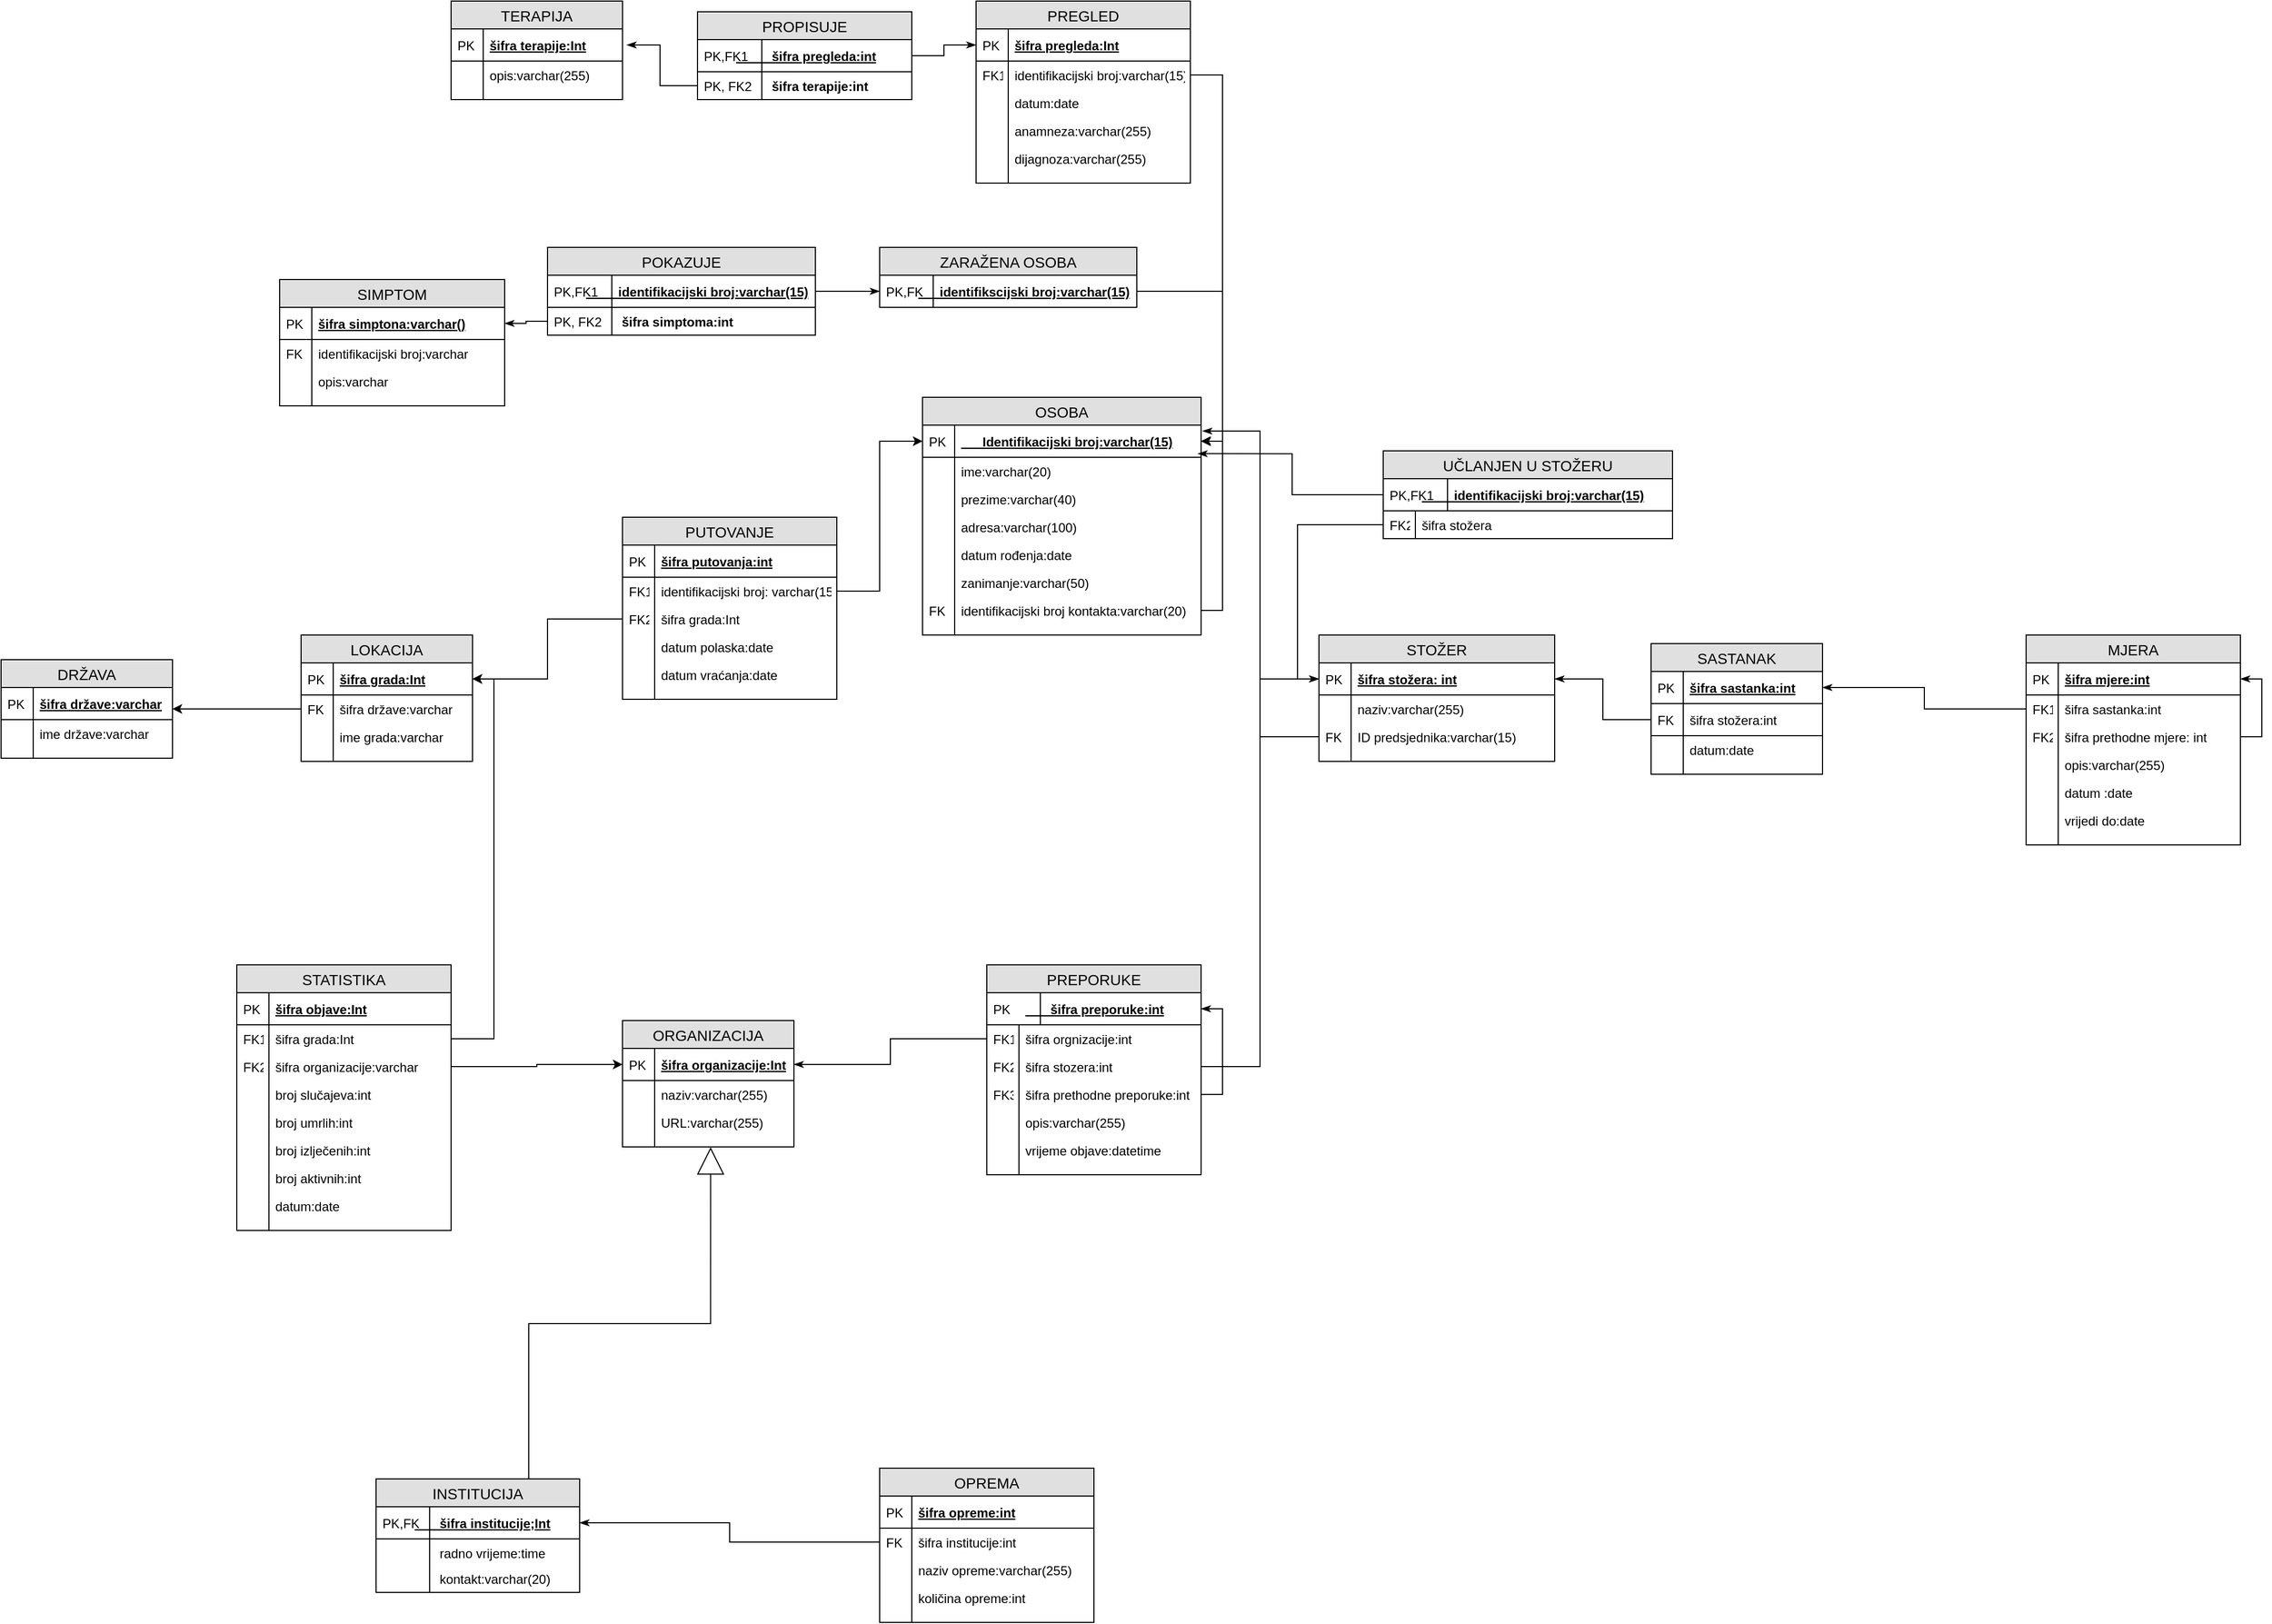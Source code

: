 <mxfile version="12.9.5" type="device"><diagram id="C5RBs43oDa-KdzZeNtuy" name="Page-1"><mxGraphModel dx="1843" dy="1093" grid="1" gridSize="10" guides="1" tooltips="1" connect="1" arrows="1" fold="1" page="1" pageScale="1" pageWidth="3300" pageHeight="2339" math="0" shadow="0"><root><mxCell id="WIyWlLk6GJQsqaUBKTNV-0"/><mxCell id="WIyWlLk6GJQsqaUBKTNV-1" parent="WIyWlLk6GJQsqaUBKTNV-0"/><mxCell id="PLq3IB2CFsEca3S8XnLZ-78" value="PREGLED" style="swimlane;fontStyle=0;childLayout=stackLayout;horizontal=1;startSize=26;fillColor=#e0e0e0;horizontalStack=0;resizeParent=1;resizeParentMax=0;resizeLast=0;collapsible=1;marginBottom=0;swimlaneFillColor=#ffffff;align=center;fontSize=14;" parent="WIyWlLk6GJQsqaUBKTNV-1" vertex="1"><mxGeometry x="1490" y="290" width="200" height="170" as="geometry"/></mxCell><mxCell id="PLq3IB2CFsEca3S8XnLZ-79" value="šifra pregleda:Int" style="shape=partialRectangle;top=0;left=0;right=0;bottom=1;align=left;verticalAlign=middle;fillColor=none;spacingLeft=34;spacingRight=4;overflow=hidden;rotatable=0;points=[[0,0.5],[1,0.5]];portConstraint=eastwest;dropTarget=0;fontStyle=5;fontSize=12;" parent="PLq3IB2CFsEca3S8XnLZ-78" vertex="1"><mxGeometry y="26" width="200" height="30" as="geometry"/></mxCell><mxCell id="PLq3IB2CFsEca3S8XnLZ-80" value="PK" style="shape=partialRectangle;top=0;left=0;bottom=0;fillColor=none;align=left;verticalAlign=middle;spacingLeft=4;spacingRight=4;overflow=hidden;rotatable=0;points=[];portConstraint=eastwest;part=1;fontSize=12;" parent="PLq3IB2CFsEca3S8XnLZ-79" vertex="1" connectable="0"><mxGeometry width="30" height="30" as="geometry"/></mxCell><mxCell id="PLq3IB2CFsEca3S8XnLZ-81" value="identifikacijski broj:varchar(15)" style="shape=partialRectangle;top=0;left=0;right=0;bottom=0;align=left;verticalAlign=top;fillColor=none;spacingLeft=34;spacingRight=4;overflow=hidden;rotatable=0;points=[[0,0.5],[1,0.5]];portConstraint=eastwest;dropTarget=0;fontSize=12;" parent="PLq3IB2CFsEca3S8XnLZ-78" vertex="1"><mxGeometry y="56" width="200" height="26" as="geometry"/></mxCell><mxCell id="PLq3IB2CFsEca3S8XnLZ-82" value="FK1" style="shape=partialRectangle;top=0;left=0;bottom=0;fillColor=none;align=left;verticalAlign=top;spacingLeft=4;spacingRight=4;overflow=hidden;rotatable=0;points=[];portConstraint=eastwest;part=1;fontSize=12;" parent="PLq3IB2CFsEca3S8XnLZ-81" vertex="1" connectable="0"><mxGeometry width="30" height="26" as="geometry"/></mxCell><mxCell id="OiLHgaRatek8c4UT8lqe-11" value="datum:date" style="shape=partialRectangle;top=0;left=0;right=0;bottom=0;align=left;verticalAlign=top;fillColor=none;spacingLeft=34;spacingRight=4;overflow=hidden;rotatable=0;points=[[0,0.5],[1,0.5]];portConstraint=eastwest;dropTarget=0;fontSize=12;" vertex="1" parent="PLq3IB2CFsEca3S8XnLZ-78"><mxGeometry y="82" width="200" height="26" as="geometry"/></mxCell><mxCell id="OiLHgaRatek8c4UT8lqe-12" value="" style="shape=partialRectangle;top=0;left=0;bottom=0;fillColor=none;align=left;verticalAlign=top;spacingLeft=4;spacingRight=4;overflow=hidden;rotatable=0;points=[];portConstraint=eastwest;part=1;fontSize=12;" vertex="1" connectable="0" parent="OiLHgaRatek8c4UT8lqe-11"><mxGeometry width="30" height="26" as="geometry"/></mxCell><mxCell id="PLq3IB2CFsEca3S8XnLZ-83" value="anamneza:varchar(255)" style="shape=partialRectangle;top=0;left=0;right=0;bottom=0;align=left;verticalAlign=top;fillColor=none;spacingLeft=34;spacingRight=4;overflow=hidden;rotatable=0;points=[[0,0.5],[1,0.5]];portConstraint=eastwest;dropTarget=0;fontSize=12;" parent="PLq3IB2CFsEca3S8XnLZ-78" vertex="1"><mxGeometry y="108" width="200" height="26" as="geometry"/></mxCell><mxCell id="PLq3IB2CFsEca3S8XnLZ-84" value="" style="shape=partialRectangle;top=0;left=0;bottom=0;fillColor=none;align=left;verticalAlign=top;spacingLeft=4;spacingRight=4;overflow=hidden;rotatable=0;points=[];portConstraint=eastwest;part=1;fontSize=12;" parent="PLq3IB2CFsEca3S8XnLZ-83" vertex="1" connectable="0"><mxGeometry width="30" height="26" as="geometry"/></mxCell><mxCell id="PLq3IB2CFsEca3S8XnLZ-85" value="dijagnoza:varchar(255)" style="shape=partialRectangle;top=0;left=0;right=0;bottom=0;align=left;verticalAlign=top;fillColor=none;spacingLeft=34;spacingRight=4;overflow=hidden;rotatable=0;points=[[0,0.5],[1,0.5]];portConstraint=eastwest;dropTarget=0;fontSize=12;" parent="PLq3IB2CFsEca3S8XnLZ-78" vertex="1"><mxGeometry y="134" width="200" height="26" as="geometry"/></mxCell><mxCell id="PLq3IB2CFsEca3S8XnLZ-86" value="" style="shape=partialRectangle;top=0;left=0;bottom=0;fillColor=none;align=left;verticalAlign=top;spacingLeft=4;spacingRight=4;overflow=hidden;rotatable=0;points=[];portConstraint=eastwest;part=1;fontSize=12;" parent="PLq3IB2CFsEca3S8XnLZ-85" vertex="1" connectable="0"><mxGeometry width="30" height="26" as="geometry"/></mxCell><mxCell id="PLq3IB2CFsEca3S8XnLZ-87" value="" style="shape=partialRectangle;top=0;left=0;right=0;bottom=0;align=left;verticalAlign=top;fillColor=none;spacingLeft=34;spacingRight=4;overflow=hidden;rotatable=0;points=[[0,0.5],[1,0.5]];portConstraint=eastwest;dropTarget=0;fontSize=12;" parent="PLq3IB2CFsEca3S8XnLZ-78" vertex="1"><mxGeometry y="160" width="200" height="10" as="geometry"/></mxCell><mxCell id="PLq3IB2CFsEca3S8XnLZ-88" value="" style="shape=partialRectangle;top=0;left=0;bottom=0;fillColor=none;align=left;verticalAlign=top;spacingLeft=4;spacingRight=4;overflow=hidden;rotatable=0;points=[];portConstraint=eastwest;part=1;fontSize=12;" parent="PLq3IB2CFsEca3S8XnLZ-87" vertex="1" connectable="0"><mxGeometry width="30" height="10" as="geometry"/></mxCell><mxCell id="PLq3IB2CFsEca3S8XnLZ-89" value="TERAPIJA" style="swimlane;fontStyle=0;childLayout=stackLayout;horizontal=1;startSize=26;fillColor=#e0e0e0;horizontalStack=0;resizeParent=1;resizeParentMax=0;resizeLast=0;collapsible=1;marginBottom=0;swimlaneFillColor=#ffffff;align=center;fontSize=14;" parent="WIyWlLk6GJQsqaUBKTNV-1" vertex="1"><mxGeometry x="1000" y="290" width="160" height="92" as="geometry"/></mxCell><mxCell id="PLq3IB2CFsEca3S8XnLZ-90" value="šifra terapije:Int" style="shape=partialRectangle;top=0;left=0;right=0;bottom=1;align=left;verticalAlign=middle;fillColor=none;spacingLeft=34;spacingRight=4;overflow=hidden;rotatable=0;points=[[0,0.5],[1,0.5]];portConstraint=eastwest;dropTarget=0;fontStyle=5;fontSize=12;" parent="PLq3IB2CFsEca3S8XnLZ-89" vertex="1"><mxGeometry y="26" width="160" height="30" as="geometry"/></mxCell><mxCell id="PLq3IB2CFsEca3S8XnLZ-91" value="PK" style="shape=partialRectangle;top=0;left=0;bottom=0;fillColor=none;align=left;verticalAlign=middle;spacingLeft=4;spacingRight=4;overflow=hidden;rotatable=0;points=[];portConstraint=eastwest;part=1;fontSize=12;" parent="PLq3IB2CFsEca3S8XnLZ-90" vertex="1" connectable="0"><mxGeometry width="30" height="30" as="geometry"/></mxCell><mxCell id="OiLHgaRatek8c4UT8lqe-16" value="opis:varchar(255)" style="shape=partialRectangle;top=0;left=0;right=0;bottom=0;align=left;verticalAlign=top;fillColor=none;spacingLeft=34;spacingRight=4;overflow=hidden;rotatable=0;points=[[0,0.5],[1,0.5]];portConstraint=eastwest;dropTarget=0;fontSize=12;" vertex="1" parent="PLq3IB2CFsEca3S8XnLZ-89"><mxGeometry y="56" width="160" height="26" as="geometry"/></mxCell><mxCell id="OiLHgaRatek8c4UT8lqe-17" value="" style="shape=partialRectangle;top=0;left=0;bottom=0;fillColor=none;align=left;verticalAlign=top;spacingLeft=4;spacingRight=4;overflow=hidden;rotatable=0;points=[];portConstraint=eastwest;part=1;fontSize=12;" vertex="1" connectable="0" parent="OiLHgaRatek8c4UT8lqe-16"><mxGeometry width="30" height="26" as="geometry"/></mxCell><mxCell id="PLq3IB2CFsEca3S8XnLZ-98" value="" style="shape=partialRectangle;top=0;left=0;right=0;bottom=0;align=left;verticalAlign=top;fillColor=none;spacingLeft=34;spacingRight=4;overflow=hidden;rotatable=0;points=[[0,0.5],[1,0.5]];portConstraint=eastwest;dropTarget=0;fontSize=12;" parent="PLq3IB2CFsEca3S8XnLZ-89" vertex="1"><mxGeometry y="82" width="160" height="10" as="geometry"/></mxCell><mxCell id="PLq3IB2CFsEca3S8XnLZ-99" value="" style="shape=partialRectangle;top=0;left=0;bottom=0;fillColor=none;align=left;verticalAlign=top;spacingLeft=4;spacingRight=4;overflow=hidden;rotatable=0;points=[];portConstraint=eastwest;part=1;fontSize=12;" parent="PLq3IB2CFsEca3S8XnLZ-98" vertex="1" connectable="0"><mxGeometry width="30" height="10" as="geometry"/></mxCell><mxCell id="STefcrKs05nDAQSmX8aF-15" value="LOKACIJA" style="swimlane;fontStyle=0;childLayout=stackLayout;horizontal=1;startSize=26;fillColor=#e0e0e0;horizontalStack=0;resizeParent=1;resizeParentMax=0;resizeLast=0;collapsible=1;marginBottom=0;swimlaneFillColor=#ffffff;align=center;fontSize=14;" parent="WIyWlLk6GJQsqaUBKTNV-1" vertex="1"><mxGeometry x="860" y="882" width="160" height="118" as="geometry"/></mxCell><mxCell id="STefcrKs05nDAQSmX8aF-16" value="šifra grada:Int" style="shape=partialRectangle;top=0;left=0;right=0;bottom=1;align=left;verticalAlign=middle;fillColor=none;spacingLeft=34;spacingRight=4;overflow=hidden;rotatable=0;points=[[0,0.5],[1,0.5]];portConstraint=eastwest;dropTarget=0;fontStyle=5;fontSize=12;" parent="STefcrKs05nDAQSmX8aF-15" vertex="1"><mxGeometry y="26" width="160" height="30" as="geometry"/></mxCell><mxCell id="STefcrKs05nDAQSmX8aF-17" value="PK" style="shape=partialRectangle;top=0;left=0;bottom=0;fillColor=none;align=left;verticalAlign=middle;spacingLeft=4;spacingRight=4;overflow=hidden;rotatable=0;points=[];portConstraint=eastwest;part=1;fontSize=12;" parent="STefcrKs05nDAQSmX8aF-16" vertex="1" connectable="0"><mxGeometry width="30" height="30" as="geometry"/></mxCell><mxCell id="STefcrKs05nDAQSmX8aF-18" value="šifra države:varchar" style="shape=partialRectangle;top=0;left=0;right=0;bottom=0;align=left;verticalAlign=top;fillColor=none;spacingLeft=34;spacingRight=4;overflow=hidden;rotatable=0;points=[[0,0.5],[1,0.5]];portConstraint=eastwest;dropTarget=0;fontSize=12;" parent="STefcrKs05nDAQSmX8aF-15" vertex="1"><mxGeometry y="56" width="160" height="26" as="geometry"/></mxCell><mxCell id="STefcrKs05nDAQSmX8aF-19" value="FK" style="shape=partialRectangle;top=0;left=0;bottom=0;fillColor=none;align=left;verticalAlign=top;spacingLeft=4;spacingRight=4;overflow=hidden;rotatable=0;points=[];portConstraint=eastwest;part=1;fontSize=12;" parent="STefcrKs05nDAQSmX8aF-18" vertex="1" connectable="0"><mxGeometry width="30" height="26" as="geometry"/></mxCell><mxCell id="OiLHgaRatek8c4UT8lqe-48" value="ime grada:varchar" style="shape=partialRectangle;top=0;left=0;right=0;bottom=0;align=left;verticalAlign=top;fillColor=none;spacingLeft=34;spacingRight=4;overflow=hidden;rotatable=0;points=[[0,0.5],[1,0.5]];portConstraint=eastwest;dropTarget=0;fontSize=12;" vertex="1" parent="STefcrKs05nDAQSmX8aF-15"><mxGeometry y="82" width="160" height="26" as="geometry"/></mxCell><mxCell id="OiLHgaRatek8c4UT8lqe-49" value="" style="shape=partialRectangle;top=0;left=0;bottom=0;fillColor=none;align=left;verticalAlign=top;spacingLeft=4;spacingRight=4;overflow=hidden;rotatable=0;points=[];portConstraint=eastwest;part=1;fontSize=12;" vertex="1" connectable="0" parent="OiLHgaRatek8c4UT8lqe-48"><mxGeometry width="30" height="26" as="geometry"/></mxCell><mxCell id="STefcrKs05nDAQSmX8aF-24" value="" style="shape=partialRectangle;top=0;left=0;right=0;bottom=0;align=left;verticalAlign=top;fillColor=none;spacingLeft=34;spacingRight=4;overflow=hidden;rotatable=0;points=[[0,0.5],[1,0.5]];portConstraint=eastwest;dropTarget=0;fontSize=12;" parent="STefcrKs05nDAQSmX8aF-15" vertex="1"><mxGeometry y="108" width="160" height="10" as="geometry"/></mxCell><mxCell id="STefcrKs05nDAQSmX8aF-25" value="" style="shape=partialRectangle;top=0;left=0;bottom=0;fillColor=none;align=left;verticalAlign=top;spacingLeft=4;spacingRight=4;overflow=hidden;rotatable=0;points=[];portConstraint=eastwest;part=1;fontSize=12;" parent="STefcrKs05nDAQSmX8aF-24" vertex="1" connectable="0"><mxGeometry width="30" height="10" as="geometry"/></mxCell><mxCell id="1AtDA550wkUXPXbWn2KK-0" value="PUTOVANJE" style="swimlane;fontStyle=0;childLayout=stackLayout;horizontal=1;startSize=26;fillColor=#e0e0e0;horizontalStack=0;resizeParent=1;resizeParentMax=0;resizeLast=0;collapsible=1;marginBottom=0;swimlaneFillColor=#ffffff;align=center;fontSize=14;" parent="WIyWlLk6GJQsqaUBKTNV-1" vertex="1"><mxGeometry x="1160" y="772" width="200" height="170" as="geometry"/></mxCell><mxCell id="1AtDA550wkUXPXbWn2KK-1" value="šifra putovanja:int" style="shape=partialRectangle;top=0;left=0;right=0;bottom=1;align=left;verticalAlign=middle;fillColor=none;spacingLeft=34;spacingRight=4;overflow=hidden;rotatable=0;points=[[0,0.5],[1,0.5]];portConstraint=eastwest;dropTarget=0;fontStyle=5;fontSize=12;" parent="1AtDA550wkUXPXbWn2KK-0" vertex="1"><mxGeometry y="26" width="200" height="30" as="geometry"/></mxCell><mxCell id="1AtDA550wkUXPXbWn2KK-2" value="PK" style="shape=partialRectangle;top=0;left=0;bottom=0;fillColor=none;align=left;verticalAlign=middle;spacingLeft=4;spacingRight=4;overflow=hidden;rotatable=0;points=[];portConstraint=eastwest;part=1;fontSize=12;" parent="1AtDA550wkUXPXbWn2KK-1" vertex="1" connectable="0"><mxGeometry width="30" height="30" as="geometry"/></mxCell><mxCell id="OiLHgaRatek8c4UT8lqe-46" value="identifikacijski broj: varchar(15)" style="shape=partialRectangle;top=0;left=0;right=0;bottom=0;align=left;verticalAlign=top;fillColor=none;spacingLeft=34;spacingRight=4;overflow=hidden;rotatable=0;points=[[0,0.5],[1,0.5]];portConstraint=eastwest;dropTarget=0;fontSize=12;" vertex="1" parent="1AtDA550wkUXPXbWn2KK-0"><mxGeometry y="56" width="200" height="26" as="geometry"/></mxCell><mxCell id="OiLHgaRatek8c4UT8lqe-47" value="FK1" style="shape=partialRectangle;top=0;left=0;bottom=0;fillColor=none;align=left;verticalAlign=top;spacingLeft=4;spacingRight=4;overflow=hidden;rotatable=0;points=[];portConstraint=eastwest;part=1;fontSize=12;" vertex="1" connectable="0" parent="OiLHgaRatek8c4UT8lqe-46"><mxGeometry width="30" height="26" as="geometry"/></mxCell><mxCell id="1AtDA550wkUXPXbWn2KK-3" value="šifra grada:Int" style="shape=partialRectangle;top=0;left=0;right=0;bottom=0;align=left;verticalAlign=top;fillColor=none;spacingLeft=34;spacingRight=4;overflow=hidden;rotatable=0;points=[[0,0.5],[1,0.5]];portConstraint=eastwest;dropTarget=0;fontSize=12;" parent="1AtDA550wkUXPXbWn2KK-0" vertex="1"><mxGeometry y="82" width="200" height="26" as="geometry"/></mxCell><mxCell id="1AtDA550wkUXPXbWn2KK-4" value="FK2" style="shape=partialRectangle;top=0;left=0;bottom=0;fillColor=none;align=left;verticalAlign=top;spacingLeft=4;spacingRight=4;overflow=hidden;rotatable=0;points=[];portConstraint=eastwest;part=1;fontSize=12;" parent="1AtDA550wkUXPXbWn2KK-3" vertex="1" connectable="0"><mxGeometry width="30" height="26" as="geometry"/></mxCell><mxCell id="OiLHgaRatek8c4UT8lqe-43" value="datum polaska:date" style="shape=partialRectangle;top=0;left=0;right=0;bottom=0;align=left;verticalAlign=top;fillColor=none;spacingLeft=34;spacingRight=4;overflow=hidden;rotatable=0;points=[[0,0.5],[1,0.5]];portConstraint=eastwest;dropTarget=0;fontSize=12;" vertex="1" parent="1AtDA550wkUXPXbWn2KK-0"><mxGeometry y="108" width="200" height="26" as="geometry"/></mxCell><mxCell id="OiLHgaRatek8c4UT8lqe-44" value="" style="shape=partialRectangle;top=0;left=0;bottom=0;fillColor=none;align=left;verticalAlign=top;spacingLeft=4;spacingRight=4;overflow=hidden;rotatable=0;points=[];portConstraint=eastwest;part=1;fontSize=12;" vertex="1" connectable="0" parent="OiLHgaRatek8c4UT8lqe-43"><mxGeometry width="30" height="26" as="geometry"/></mxCell><mxCell id="1AtDA550wkUXPXbWn2KK-5" value="datum vraćanja:date" style="shape=partialRectangle;top=0;left=0;right=0;bottom=0;align=left;verticalAlign=top;fillColor=none;spacingLeft=34;spacingRight=4;overflow=hidden;rotatable=0;points=[[0,0.5],[1,0.5]];portConstraint=eastwest;dropTarget=0;fontSize=12;" parent="1AtDA550wkUXPXbWn2KK-0" vertex="1"><mxGeometry y="134" width="200" height="26" as="geometry"/></mxCell><mxCell id="1AtDA550wkUXPXbWn2KK-6" value="" style="shape=partialRectangle;top=0;left=0;bottom=0;fillColor=none;align=left;verticalAlign=top;spacingLeft=4;spacingRight=4;overflow=hidden;rotatable=0;points=[];portConstraint=eastwest;part=1;fontSize=12;" parent="1AtDA550wkUXPXbWn2KK-5" vertex="1" connectable="0"><mxGeometry width="30" height="26" as="geometry"/></mxCell><mxCell id="1AtDA550wkUXPXbWn2KK-9" value="" style="shape=partialRectangle;top=0;left=0;right=0;bottom=0;align=left;verticalAlign=top;fillColor=none;spacingLeft=34;spacingRight=4;overflow=hidden;rotatable=0;points=[[0,0.5],[1,0.5]];portConstraint=eastwest;dropTarget=0;fontSize=12;" parent="1AtDA550wkUXPXbWn2KK-0" vertex="1"><mxGeometry y="160" width="200" height="10" as="geometry"/></mxCell><mxCell id="1AtDA550wkUXPXbWn2KK-10" value="" style="shape=partialRectangle;top=0;left=0;bottom=0;fillColor=none;align=left;verticalAlign=top;spacingLeft=4;spacingRight=4;overflow=hidden;rotatable=0;points=[];portConstraint=eastwest;part=1;fontSize=12;" parent="1AtDA550wkUXPXbWn2KK-9" vertex="1" connectable="0"><mxGeometry width="30" height="10" as="geometry"/></mxCell><mxCell id="OiLHgaRatek8c4UT8lqe-114" value="PROPISUJE" style="swimlane;fontStyle=0;childLayout=stackLayout;horizontal=1;startSize=26;fillColor=#e0e0e0;horizontalStack=0;resizeParent=1;resizeParentMax=0;resizeLast=0;collapsible=1;marginBottom=0;swimlaneFillColor=#ffffff;align=center;fontSize=14;" vertex="1" parent="WIyWlLk6GJQsqaUBKTNV-1"><mxGeometry x="1230" y="300" width="200" height="82" as="geometry"/></mxCell><mxCell id="OiLHgaRatek8c4UT8lqe-115" value="          šifra pregleda:int" style="shape=partialRectangle;top=0;left=0;right=0;bottom=1;align=left;verticalAlign=middle;fillColor=none;spacingLeft=34;spacingRight=4;overflow=hidden;rotatable=0;points=[[0,0.5],[1,0.5]];portConstraint=eastwest;dropTarget=0;fontStyle=5;fontSize=12;" vertex="1" parent="OiLHgaRatek8c4UT8lqe-114"><mxGeometry y="26" width="200" height="30" as="geometry"/></mxCell><mxCell id="OiLHgaRatek8c4UT8lqe-116" value="PK,FK1" style="shape=partialRectangle;top=0;left=0;bottom=0;fillColor=none;align=left;verticalAlign=middle;spacingLeft=4;spacingRight=4;overflow=hidden;rotatable=0;points=[];portConstraint=eastwest;part=1;fontSize=12;" vertex="1" connectable="0" parent="OiLHgaRatek8c4UT8lqe-115"><mxGeometry width="60" height="30" as="geometry"/></mxCell><mxCell id="OiLHgaRatek8c4UT8lqe-117" value="          šifra terapije:int" style="shape=partialRectangle;top=0;left=0;right=0;bottom=0;align=left;verticalAlign=top;fillColor=none;spacingLeft=34;spacingRight=4;overflow=hidden;rotatable=0;points=[[0,0.5],[1,0.5]];portConstraint=eastwest;dropTarget=0;fontSize=12;fontStyle=1" vertex="1" parent="OiLHgaRatek8c4UT8lqe-114"><mxGeometry y="56" width="200" height="26" as="geometry"/></mxCell><mxCell id="OiLHgaRatek8c4UT8lqe-118" value="PK, FK2" style="shape=partialRectangle;top=0;left=0;bottom=0;fillColor=none;align=left;verticalAlign=top;spacingLeft=4;spacingRight=4;overflow=hidden;rotatable=0;points=[];portConstraint=eastwest;part=1;fontSize=12;" vertex="1" connectable="0" parent="OiLHgaRatek8c4UT8lqe-117"><mxGeometry width="60" height="26" as="geometry"/></mxCell><mxCell id="PLq3IB2CFsEca3S8XnLZ-139" value="DRŽAVA" style="swimlane;fontStyle=0;childLayout=stackLayout;horizontal=1;startSize=26;fillColor=#e0e0e0;horizontalStack=0;resizeParent=1;resizeParentMax=0;resizeLast=0;collapsible=1;marginBottom=0;swimlaneFillColor=#ffffff;align=center;fontSize=14;" parent="WIyWlLk6GJQsqaUBKTNV-1" vertex="1"><mxGeometry x="580" y="905" width="160" height="92" as="geometry"/></mxCell><mxCell id="PLq3IB2CFsEca3S8XnLZ-140" value="šifra države:varchar" style="shape=partialRectangle;top=0;left=0;right=0;bottom=1;align=left;verticalAlign=middle;fillColor=none;spacingLeft=34;spacingRight=4;overflow=hidden;rotatable=0;points=[[0,0.5],[1,0.5]];portConstraint=eastwest;dropTarget=0;fontStyle=5;fontSize=12;" parent="PLq3IB2CFsEca3S8XnLZ-139" vertex="1"><mxGeometry y="26" width="160" height="30" as="geometry"/></mxCell><mxCell id="PLq3IB2CFsEca3S8XnLZ-141" value="PK" style="shape=partialRectangle;top=0;left=0;bottom=0;fillColor=none;align=left;verticalAlign=middle;spacingLeft=4;spacingRight=4;overflow=hidden;rotatable=0;points=[];portConstraint=eastwest;part=1;fontSize=12;" parent="PLq3IB2CFsEca3S8XnLZ-140" vertex="1" connectable="0"><mxGeometry width="30" height="30" as="geometry"/></mxCell><mxCell id="PLq3IB2CFsEca3S8XnLZ-142" value="ime države:varchar" style="shape=partialRectangle;top=0;left=0;right=0;bottom=0;align=left;verticalAlign=top;fillColor=none;spacingLeft=34;spacingRight=4;overflow=hidden;rotatable=0;points=[[0,0.5],[1,0.5]];portConstraint=eastwest;dropTarget=0;fontSize=12;" parent="PLq3IB2CFsEca3S8XnLZ-139" vertex="1"><mxGeometry y="56" width="160" height="26" as="geometry"/></mxCell><mxCell id="PLq3IB2CFsEca3S8XnLZ-143" value="" style="shape=partialRectangle;top=0;left=0;bottom=0;fillColor=none;align=left;verticalAlign=top;spacingLeft=4;spacingRight=4;overflow=hidden;rotatable=0;points=[];portConstraint=eastwest;part=1;fontSize=12;" parent="PLq3IB2CFsEca3S8XnLZ-142" vertex="1" connectable="0"><mxGeometry width="30" height="26" as="geometry"/></mxCell><mxCell id="PLq3IB2CFsEca3S8XnLZ-148" value="" style="shape=partialRectangle;top=0;left=0;right=0;bottom=0;align=left;verticalAlign=top;fillColor=none;spacingLeft=34;spacingRight=4;overflow=hidden;rotatable=0;points=[[0,0.5],[1,0.5]];portConstraint=eastwest;dropTarget=0;fontSize=12;" parent="PLq3IB2CFsEca3S8XnLZ-139" vertex="1"><mxGeometry y="82" width="160" height="10" as="geometry"/></mxCell><mxCell id="PLq3IB2CFsEca3S8XnLZ-149" value="" style="shape=partialRectangle;top=0;left=0;bottom=0;fillColor=none;align=left;verticalAlign=top;spacingLeft=4;spacingRight=4;overflow=hidden;rotatable=0;points=[];portConstraint=eastwest;part=1;fontSize=12;" parent="PLq3IB2CFsEca3S8XnLZ-148" vertex="1" connectable="0"><mxGeometry width="30" height="10" as="geometry"/></mxCell><mxCell id="STefcrKs05nDAQSmX8aF-38" value="ZARAŽENA OSOBA" style="swimlane;fontStyle=0;childLayout=stackLayout;horizontal=1;startSize=26;fillColor=#e0e0e0;horizontalStack=0;resizeParent=1;resizeParentMax=0;resizeLast=0;collapsible=1;marginBottom=0;swimlaneFillColor=#ffffff;align=center;fontSize=14;" parent="WIyWlLk6GJQsqaUBKTNV-1" vertex="1"><mxGeometry x="1400" y="520" width="240" height="56" as="geometry"/></mxCell><mxCell id="STefcrKs05nDAQSmX8aF-39" value="      identifikscijski broj:varchar(15)" style="shape=partialRectangle;top=0;left=0;right=0;bottom=1;align=left;verticalAlign=middle;fillColor=none;spacingLeft=34;spacingRight=4;overflow=hidden;rotatable=0;points=[[0,0.5],[1,0.5]];portConstraint=eastwest;dropTarget=0;fontStyle=5;fontSize=12;" parent="STefcrKs05nDAQSmX8aF-38" vertex="1"><mxGeometry y="26" width="240" height="30" as="geometry"/></mxCell><mxCell id="STefcrKs05nDAQSmX8aF-40" value="PK,FK" style="shape=partialRectangle;top=0;left=0;bottom=0;fillColor=none;align=left;verticalAlign=middle;spacingLeft=4;spacingRight=4;overflow=hidden;rotatable=0;points=[];portConstraint=eastwest;part=1;fontSize=12;" parent="STefcrKs05nDAQSmX8aF-39" vertex="1" connectable="0"><mxGeometry width="50" height="30" as="geometry"/></mxCell><mxCell id="PLq3IB2CFsEca3S8XnLZ-113" value="SIMPTOM" style="swimlane;fontStyle=0;childLayout=stackLayout;horizontal=1;startSize=26;fillColor=#e0e0e0;horizontalStack=0;resizeParent=1;resizeParentMax=0;resizeLast=0;collapsible=1;marginBottom=0;swimlaneFillColor=#ffffff;align=center;fontSize=14;" parent="WIyWlLk6GJQsqaUBKTNV-1" vertex="1"><mxGeometry x="840" y="550" width="210" height="118" as="geometry"/></mxCell><mxCell id="PLq3IB2CFsEca3S8XnLZ-114" value="šifra simptona:varchar()" style="shape=partialRectangle;top=0;left=0;right=0;bottom=1;align=left;verticalAlign=middle;fillColor=none;spacingLeft=34;spacingRight=4;overflow=hidden;rotatable=0;points=[[0,0.5],[1,0.5]];portConstraint=eastwest;dropTarget=0;fontStyle=5;fontSize=12;" parent="PLq3IB2CFsEca3S8XnLZ-113" vertex="1"><mxGeometry y="26" width="210" height="30" as="geometry"/></mxCell><mxCell id="PLq3IB2CFsEca3S8XnLZ-115" value="PK" style="shape=partialRectangle;top=0;left=0;bottom=0;fillColor=none;align=left;verticalAlign=middle;spacingLeft=4;spacingRight=4;overflow=hidden;rotatable=0;points=[];portConstraint=eastwest;part=1;fontSize=12;" parent="PLq3IB2CFsEca3S8XnLZ-114" vertex="1" connectable="0"><mxGeometry width="30" height="30" as="geometry"/></mxCell><mxCell id="PLq3IB2CFsEca3S8XnLZ-116" value="identifikacijski broj:varchar" style="shape=partialRectangle;top=0;left=0;right=0;bottom=0;align=left;verticalAlign=top;fillColor=none;spacingLeft=34;spacingRight=4;overflow=hidden;rotatable=0;points=[[0,0.5],[1,0.5]];portConstraint=eastwest;dropTarget=0;fontSize=12;" parent="PLq3IB2CFsEca3S8XnLZ-113" vertex="1"><mxGeometry y="56" width="210" height="26" as="geometry"/></mxCell><mxCell id="PLq3IB2CFsEca3S8XnLZ-117" value="FK" style="shape=partialRectangle;top=0;left=0;bottom=0;fillColor=none;align=left;verticalAlign=top;spacingLeft=4;spacingRight=4;overflow=hidden;rotatable=0;points=[];portConstraint=eastwest;part=1;fontSize=12;" parent="PLq3IB2CFsEca3S8XnLZ-116" vertex="1" connectable="0"><mxGeometry width="30" height="26" as="geometry"/></mxCell><mxCell id="OiLHgaRatek8c4UT8lqe-24" value="opis:varchar" style="shape=partialRectangle;top=0;left=0;right=0;bottom=0;align=left;verticalAlign=top;fillColor=none;spacingLeft=34;spacingRight=4;overflow=hidden;rotatable=0;points=[[0,0.5],[1,0.5]];portConstraint=eastwest;dropTarget=0;fontSize=12;" vertex="1" parent="PLq3IB2CFsEca3S8XnLZ-113"><mxGeometry y="82" width="210" height="26" as="geometry"/></mxCell><mxCell id="OiLHgaRatek8c4UT8lqe-25" value="" style="shape=partialRectangle;top=0;left=0;bottom=0;fillColor=none;align=left;verticalAlign=top;spacingLeft=4;spacingRight=4;overflow=hidden;rotatable=0;points=[];portConstraint=eastwest;part=1;fontSize=12;" vertex="1" connectable="0" parent="OiLHgaRatek8c4UT8lqe-24"><mxGeometry width="30" height="26" as="geometry"/></mxCell><mxCell id="PLq3IB2CFsEca3S8XnLZ-122" value="" style="shape=partialRectangle;top=0;left=0;right=0;bottom=0;align=left;verticalAlign=top;fillColor=none;spacingLeft=34;spacingRight=4;overflow=hidden;rotatable=0;points=[[0,0.5],[1,0.5]];portConstraint=eastwest;dropTarget=0;fontSize=12;" parent="PLq3IB2CFsEca3S8XnLZ-113" vertex="1"><mxGeometry y="108" width="210" height="10" as="geometry"/></mxCell><mxCell id="PLq3IB2CFsEca3S8XnLZ-123" value="" style="shape=partialRectangle;top=0;left=0;bottom=0;fillColor=none;align=left;verticalAlign=top;spacingLeft=4;spacingRight=4;overflow=hidden;rotatable=0;points=[];portConstraint=eastwest;part=1;fontSize=12;" parent="PLq3IB2CFsEca3S8XnLZ-122" vertex="1" connectable="0"><mxGeometry width="30" height="10" as="geometry"/></mxCell><mxCell id="OiLHgaRatek8c4UT8lqe-129" value="POKAZUJE" style="swimlane;fontStyle=0;childLayout=stackLayout;horizontal=1;startSize=26;fillColor=#e0e0e0;horizontalStack=0;resizeParent=1;resizeParentMax=0;resizeLast=0;collapsible=1;marginBottom=0;swimlaneFillColor=#ffffff;align=center;fontSize=14;" vertex="1" parent="WIyWlLk6GJQsqaUBKTNV-1"><mxGeometry x="1090" y="520" width="250" height="82" as="geometry"/></mxCell><mxCell id="OiLHgaRatek8c4UT8lqe-130" value="         identifikacijski broj:varchar(15)" style="shape=partialRectangle;top=0;left=0;right=0;bottom=1;align=left;verticalAlign=middle;fillColor=none;spacingLeft=34;spacingRight=4;overflow=hidden;rotatable=0;points=[[0,0.5],[1,0.5]];portConstraint=eastwest;dropTarget=0;fontStyle=5;fontSize=12;" vertex="1" parent="OiLHgaRatek8c4UT8lqe-129"><mxGeometry y="26" width="250" height="30" as="geometry"/></mxCell><mxCell id="OiLHgaRatek8c4UT8lqe-131" value="PK,FK1" style="shape=partialRectangle;top=0;left=0;bottom=0;fillColor=none;align=left;verticalAlign=middle;spacingLeft=4;spacingRight=4;overflow=hidden;rotatable=0;points=[];portConstraint=eastwest;part=1;fontSize=12;" vertex="1" connectable="0" parent="OiLHgaRatek8c4UT8lqe-130"><mxGeometry width="60" height="30" as="geometry"/></mxCell><mxCell id="OiLHgaRatek8c4UT8lqe-132" value="          šifra simptoma:int" style="shape=partialRectangle;top=0;left=0;right=0;bottom=0;align=left;verticalAlign=top;fillColor=none;spacingLeft=34;spacingRight=4;overflow=hidden;rotatable=0;points=[[0,0.5],[1,0.5]];portConstraint=eastwest;dropTarget=0;fontSize=12;fontStyle=1" vertex="1" parent="OiLHgaRatek8c4UT8lqe-129"><mxGeometry y="56" width="250" height="26" as="geometry"/></mxCell><mxCell id="OiLHgaRatek8c4UT8lqe-133" value="PK, FK2" style="shape=partialRectangle;top=0;left=0;bottom=0;fillColor=none;align=left;verticalAlign=top;spacingLeft=4;spacingRight=4;overflow=hidden;rotatable=0;points=[];portConstraint=eastwest;part=1;fontSize=12;" vertex="1" connectable="0" parent="OiLHgaRatek8c4UT8lqe-132"><mxGeometry width="60" height="26" as="geometry"/></mxCell><mxCell id="PLq3IB2CFsEca3S8XnLZ-168" value="ORGANIZACIJA" style="swimlane;fontStyle=0;childLayout=stackLayout;horizontal=1;startSize=26;fillColor=#e0e0e0;horizontalStack=0;resizeParent=1;resizeParentMax=0;resizeLast=0;collapsible=1;marginBottom=0;swimlaneFillColor=#ffffff;align=center;fontSize=14;" parent="WIyWlLk6GJQsqaUBKTNV-1" vertex="1"><mxGeometry x="1160" y="1242" width="160" height="118" as="geometry"/></mxCell><mxCell id="PLq3IB2CFsEca3S8XnLZ-169" value="šifra organizacije:Int" style="shape=partialRectangle;top=0;left=0;right=0;bottom=1;align=left;verticalAlign=middle;fillColor=none;spacingLeft=34;spacingRight=4;overflow=hidden;rotatable=0;points=[[0,0.5],[1,0.5]];portConstraint=eastwest;dropTarget=0;fontStyle=5;fontSize=12;" parent="PLq3IB2CFsEca3S8XnLZ-168" vertex="1"><mxGeometry y="26" width="160" height="30" as="geometry"/></mxCell><mxCell id="PLq3IB2CFsEca3S8XnLZ-170" value="PK" style="shape=partialRectangle;top=0;left=0;bottom=0;fillColor=none;align=left;verticalAlign=middle;spacingLeft=4;spacingRight=4;overflow=hidden;rotatable=0;points=[];portConstraint=eastwest;part=1;fontSize=12;" parent="PLq3IB2CFsEca3S8XnLZ-169" vertex="1" connectable="0"><mxGeometry width="30" height="30" as="geometry"/></mxCell><mxCell id="OiLHgaRatek8c4UT8lqe-70" value="naziv:varchar(255)" style="shape=partialRectangle;top=0;left=0;right=0;bottom=0;align=left;verticalAlign=top;fillColor=none;spacingLeft=34;spacingRight=4;overflow=hidden;rotatable=0;points=[[0,0.5],[1,0.5]];portConstraint=eastwest;dropTarget=0;fontSize=12;" vertex="1" parent="PLq3IB2CFsEca3S8XnLZ-168"><mxGeometry y="56" width="160" height="26" as="geometry"/></mxCell><mxCell id="OiLHgaRatek8c4UT8lqe-71" value="" style="shape=partialRectangle;top=0;left=0;bottom=0;fillColor=none;align=left;verticalAlign=top;spacingLeft=4;spacingRight=4;overflow=hidden;rotatable=0;points=[];portConstraint=eastwest;part=1;fontSize=12;" vertex="1" connectable="0" parent="OiLHgaRatek8c4UT8lqe-70"><mxGeometry width="30" height="26" as="geometry"/></mxCell><mxCell id="PLq3IB2CFsEca3S8XnLZ-173" value="URL:varchar(255)" style="shape=partialRectangle;top=0;left=0;right=0;bottom=0;align=left;verticalAlign=top;fillColor=none;spacingLeft=34;spacingRight=4;overflow=hidden;rotatable=0;points=[[0,0.5],[1,0.5]];portConstraint=eastwest;dropTarget=0;fontSize=12;" parent="PLq3IB2CFsEca3S8XnLZ-168" vertex="1"><mxGeometry y="82" width="160" height="26" as="geometry"/></mxCell><mxCell id="PLq3IB2CFsEca3S8XnLZ-174" value="" style="shape=partialRectangle;top=0;left=0;bottom=0;fillColor=none;align=left;verticalAlign=top;spacingLeft=4;spacingRight=4;overflow=hidden;rotatable=0;points=[];portConstraint=eastwest;part=1;fontSize=12;" parent="PLq3IB2CFsEca3S8XnLZ-173" vertex="1" connectable="0"><mxGeometry width="30" height="26" as="geometry"/></mxCell><mxCell id="PLq3IB2CFsEca3S8XnLZ-177" value="" style="shape=partialRectangle;top=0;left=0;right=0;bottom=0;align=left;verticalAlign=top;fillColor=none;spacingLeft=34;spacingRight=4;overflow=hidden;rotatable=0;points=[[0,0.5],[1,0.5]];portConstraint=eastwest;dropTarget=0;fontSize=12;" parent="PLq3IB2CFsEca3S8XnLZ-168" vertex="1"><mxGeometry y="108" width="160" height="10" as="geometry"/></mxCell><mxCell id="PLq3IB2CFsEca3S8XnLZ-178" value="" style="shape=partialRectangle;top=0;left=0;bottom=0;fillColor=none;align=left;verticalAlign=top;spacingLeft=4;spacingRight=4;overflow=hidden;rotatable=0;points=[];portConstraint=eastwest;part=1;fontSize=12;" parent="PLq3IB2CFsEca3S8XnLZ-177" vertex="1" connectable="0"><mxGeometry width="30" height="10" as="geometry"/></mxCell><mxCell id="OiLHgaRatek8c4UT8lqe-64" style="edgeStyle=orthogonalEdgeStyle;rounded=0;orthogonalLoop=1;jettySize=auto;html=1;exitX=0.75;exitY=0;exitDx=0;exitDy=0;endArrow=block;endFill=0;entryX=0.514;entryY=1.029;entryDx=0;entryDy=0;entryPerimeter=0;strokeWidth=1;targetPerimeterSpacing=4;endSize=23;" edge="1" parent="WIyWlLk6GJQsqaUBKTNV-1" source="PLq3IB2CFsEca3S8XnLZ-179" target="PLq3IB2CFsEca3S8XnLZ-177"><mxGeometry relative="1" as="geometry"><mxPoint x="1280" y="1370" as="targetPoint"/></mxGeometry></mxCell><mxCell id="OiLHgaRatek8c4UT8lqe-89" value="UČLANJEN U STOŽERU" style="swimlane;fontStyle=0;childLayout=stackLayout;horizontal=1;startSize=26;fillColor=#e0e0e0;horizontalStack=0;resizeParent=1;resizeParentMax=0;resizeLast=0;collapsible=1;marginBottom=0;swimlaneFillColor=#ffffff;align=center;fontSize=14;" vertex="1" parent="WIyWlLk6GJQsqaUBKTNV-1"><mxGeometry x="1870" y="710" width="270" height="82" as="geometry"/></mxCell><mxCell id="OiLHgaRatek8c4UT8lqe-90" value="         identifikacijski broj:varchar(15)" style="shape=partialRectangle;top=0;left=0;right=0;bottom=1;align=left;verticalAlign=middle;fillColor=none;spacingLeft=34;spacingRight=4;overflow=hidden;rotatable=0;points=[[0,0.5],[1,0.5]];portConstraint=eastwest;dropTarget=0;fontStyle=5;fontSize=12;" vertex="1" parent="OiLHgaRatek8c4UT8lqe-89"><mxGeometry y="26" width="270" height="30" as="geometry"/></mxCell><mxCell id="OiLHgaRatek8c4UT8lqe-91" value="PK,FK1" style="shape=partialRectangle;top=0;left=0;bottom=0;fillColor=none;align=left;verticalAlign=middle;spacingLeft=4;spacingRight=4;overflow=hidden;rotatable=0;points=[];portConstraint=eastwest;part=1;fontSize=12;" vertex="1" connectable="0" parent="OiLHgaRatek8c4UT8lqe-90"><mxGeometry width="60" height="30" as="geometry"/></mxCell><mxCell id="OiLHgaRatek8c4UT8lqe-92" value="šifra stožera" style="shape=partialRectangle;top=0;left=0;right=0;bottom=0;align=left;verticalAlign=top;fillColor=none;spacingLeft=34;spacingRight=4;overflow=hidden;rotatable=0;points=[[0,0.5],[1,0.5]];portConstraint=eastwest;dropTarget=0;fontSize=12;" vertex="1" parent="OiLHgaRatek8c4UT8lqe-89"><mxGeometry y="56" width="270" height="26" as="geometry"/></mxCell><mxCell id="OiLHgaRatek8c4UT8lqe-93" value="FK2" style="shape=partialRectangle;top=0;left=0;bottom=0;fillColor=none;align=left;verticalAlign=top;spacingLeft=4;spacingRight=4;overflow=hidden;rotatable=0;points=[];portConstraint=eastwest;part=1;fontSize=12;" vertex="1" connectable="0" parent="OiLHgaRatek8c4UT8lqe-92"><mxGeometry width="30" height="26" as="geometry"/></mxCell><mxCell id="PLq3IB2CFsEca3S8XnLZ-190" value="STOŽER" style="swimlane;fontStyle=0;childLayout=stackLayout;horizontal=1;startSize=26;fillColor=#e0e0e0;horizontalStack=0;resizeParent=1;resizeParentMax=0;resizeLast=0;collapsible=1;marginBottom=0;swimlaneFillColor=#ffffff;align=center;fontSize=14;" parent="WIyWlLk6GJQsqaUBKTNV-1" vertex="1"><mxGeometry x="1810" y="882" width="220" height="118" as="geometry"/></mxCell><mxCell id="PLq3IB2CFsEca3S8XnLZ-191" value="šifra stožera: int" style="shape=partialRectangle;top=0;left=0;right=0;bottom=1;align=left;verticalAlign=middle;fillColor=none;spacingLeft=34;spacingRight=4;overflow=hidden;rotatable=0;points=[[0,0.5],[1,0.5]];portConstraint=eastwest;dropTarget=0;fontStyle=5;fontSize=12;" parent="PLq3IB2CFsEca3S8XnLZ-190" vertex="1"><mxGeometry y="26" width="220" height="30" as="geometry"/></mxCell><mxCell id="PLq3IB2CFsEca3S8XnLZ-192" value="PK" style="shape=partialRectangle;top=0;left=0;bottom=0;fillColor=none;align=left;verticalAlign=middle;spacingLeft=4;spacingRight=4;overflow=hidden;rotatable=0;points=[];portConstraint=eastwest;part=1;fontSize=12;" parent="PLq3IB2CFsEca3S8XnLZ-191" vertex="1" connectable="0"><mxGeometry width="30" height="30" as="geometry"/></mxCell><mxCell id="OiLHgaRatek8c4UT8lqe-85" value="naziv:varchar(255)" style="shape=partialRectangle;top=0;left=0;right=0;bottom=0;align=left;verticalAlign=top;fillColor=none;spacingLeft=34;spacingRight=4;overflow=hidden;rotatable=0;points=[[0,0.5],[1,0.5]];portConstraint=eastwest;dropTarget=0;fontSize=12;" vertex="1" parent="PLq3IB2CFsEca3S8XnLZ-190"><mxGeometry y="56" width="220" height="26" as="geometry"/></mxCell><mxCell id="OiLHgaRatek8c4UT8lqe-86" value="" style="shape=partialRectangle;top=0;left=0;bottom=0;fillColor=none;align=left;verticalAlign=top;spacingLeft=4;spacingRight=4;overflow=hidden;rotatable=0;points=[];portConstraint=eastwest;part=1;fontSize=12;" vertex="1" connectable="0" parent="OiLHgaRatek8c4UT8lqe-85"><mxGeometry width="30" height="26" as="geometry"/></mxCell><mxCell id="PLq3IB2CFsEca3S8XnLZ-195" value="ID predsjednika:varchar(15)" style="shape=partialRectangle;top=0;left=0;right=0;bottom=0;align=left;verticalAlign=top;fillColor=none;spacingLeft=34;spacingRight=4;overflow=hidden;rotatable=0;points=[[0,0.5],[1,0.5]];portConstraint=eastwest;dropTarget=0;fontSize=12;" parent="PLq3IB2CFsEca3S8XnLZ-190" vertex="1"><mxGeometry y="82" width="220" height="26" as="geometry"/></mxCell><mxCell id="PLq3IB2CFsEca3S8XnLZ-196" value="FK" style="shape=partialRectangle;top=0;left=0;bottom=0;fillColor=none;align=left;verticalAlign=top;spacingLeft=4;spacingRight=4;overflow=hidden;rotatable=0;points=[];portConstraint=eastwest;part=1;fontSize=12;" parent="PLq3IB2CFsEca3S8XnLZ-195" vertex="1" connectable="0"><mxGeometry width="30" height="26" as="geometry"/></mxCell><mxCell id="PLq3IB2CFsEca3S8XnLZ-199" value="" style="shape=partialRectangle;top=0;left=0;right=0;bottom=0;align=left;verticalAlign=top;fillColor=none;spacingLeft=34;spacingRight=4;overflow=hidden;rotatable=0;points=[[0,0.5],[1,0.5]];portConstraint=eastwest;dropTarget=0;fontSize=12;" parent="PLq3IB2CFsEca3S8XnLZ-190" vertex="1"><mxGeometry y="108" width="220" height="10" as="geometry"/></mxCell><mxCell id="PLq3IB2CFsEca3S8XnLZ-200" value="" style="shape=partialRectangle;top=0;left=0;bottom=0;fillColor=none;align=left;verticalAlign=top;spacingLeft=4;spacingRight=4;overflow=hidden;rotatable=0;points=[];portConstraint=eastwest;part=1;fontSize=12;" parent="PLq3IB2CFsEca3S8XnLZ-199" vertex="1" connectable="0"><mxGeometry width="30" height="10" as="geometry"/></mxCell><mxCell id="PLq3IB2CFsEca3S8XnLZ-256" value="SASTANAK" style="swimlane;fontStyle=0;childLayout=stackLayout;horizontal=1;startSize=26;fillColor=#e0e0e0;horizontalStack=0;resizeParent=1;resizeParentMax=0;resizeLast=0;collapsible=1;marginBottom=0;swimlaneFillColor=#ffffff;align=center;fontSize=14;" parent="WIyWlLk6GJQsqaUBKTNV-1" vertex="1"><mxGeometry x="2120" y="890" width="160" height="122" as="geometry"/></mxCell><mxCell id="PLq3IB2CFsEca3S8XnLZ-257" value="šifra sastanka:int" style="shape=partialRectangle;top=0;left=0;right=0;bottom=1;align=left;verticalAlign=middle;fillColor=none;spacingLeft=34;spacingRight=4;overflow=hidden;rotatable=0;points=[[0,0.5],[1,0.5]];portConstraint=eastwest;dropTarget=0;fontStyle=5;fontSize=12;" parent="PLq3IB2CFsEca3S8XnLZ-256" vertex="1"><mxGeometry y="26" width="160" height="30" as="geometry"/></mxCell><mxCell id="PLq3IB2CFsEca3S8XnLZ-258" value="PK" style="shape=partialRectangle;top=0;left=0;bottom=0;fillColor=none;align=left;verticalAlign=middle;spacingLeft=4;spacingRight=4;overflow=hidden;rotatable=0;points=[];portConstraint=eastwest;part=1;fontSize=12;" parent="PLq3IB2CFsEca3S8XnLZ-257" vertex="1" connectable="0"><mxGeometry width="30" height="30" as="geometry"/></mxCell><mxCell id="OiLHgaRatek8c4UT8lqe-102" value="šifra stožera:int" style="shape=partialRectangle;top=0;left=0;right=0;bottom=1;align=left;verticalAlign=middle;fillColor=none;spacingLeft=34;spacingRight=4;overflow=hidden;rotatable=0;points=[[0,0.5],[1,0.5]];portConstraint=eastwest;dropTarget=0;fontStyle=0;fontSize=12;" vertex="1" parent="PLq3IB2CFsEca3S8XnLZ-256"><mxGeometry y="56" width="160" height="30" as="geometry"/></mxCell><mxCell id="OiLHgaRatek8c4UT8lqe-103" value="FK" style="shape=partialRectangle;top=0;left=0;bottom=0;fillColor=none;align=left;verticalAlign=middle;spacingLeft=4;spacingRight=4;overflow=hidden;rotatable=0;points=[];portConstraint=eastwest;part=1;fontSize=12;" vertex="1" connectable="0" parent="OiLHgaRatek8c4UT8lqe-102"><mxGeometry width="30" height="30" as="geometry"/></mxCell><mxCell id="PLq3IB2CFsEca3S8XnLZ-259" value="datum:date " style="shape=partialRectangle;top=0;left=0;right=0;bottom=0;align=left;verticalAlign=top;fillColor=none;spacingLeft=34;spacingRight=4;overflow=hidden;rotatable=0;points=[[0,0.5],[1,0.5]];portConstraint=eastwest;dropTarget=0;fontSize=12;" parent="PLq3IB2CFsEca3S8XnLZ-256" vertex="1"><mxGeometry y="86" width="160" height="26" as="geometry"/></mxCell><mxCell id="PLq3IB2CFsEca3S8XnLZ-260" value="" style="shape=partialRectangle;top=0;left=0;bottom=0;fillColor=none;align=left;verticalAlign=top;spacingLeft=4;spacingRight=4;overflow=hidden;rotatable=0;points=[];portConstraint=eastwest;part=1;fontSize=12;" parent="PLq3IB2CFsEca3S8XnLZ-259" vertex="1" connectable="0"><mxGeometry width="30" height="26" as="geometry"/></mxCell><mxCell id="PLq3IB2CFsEca3S8XnLZ-265" value="" style="shape=partialRectangle;top=0;left=0;right=0;bottom=0;align=left;verticalAlign=top;fillColor=none;spacingLeft=34;spacingRight=4;overflow=hidden;rotatable=0;points=[[0,0.5],[1,0.5]];portConstraint=eastwest;dropTarget=0;fontSize=12;" parent="PLq3IB2CFsEca3S8XnLZ-256" vertex="1"><mxGeometry y="112" width="160" height="10" as="geometry"/></mxCell><mxCell id="PLq3IB2CFsEca3S8XnLZ-266" value="" style="shape=partialRectangle;top=0;left=0;bottom=0;fillColor=none;align=left;verticalAlign=top;spacingLeft=4;spacingRight=4;overflow=hidden;rotatable=0;points=[];portConstraint=eastwest;part=1;fontSize=12;" parent="PLq3IB2CFsEca3S8XnLZ-265" vertex="1" connectable="0"><mxGeometry width="30" height="10" as="geometry"/></mxCell><mxCell id="PLq3IB2CFsEca3S8XnLZ-212" value="MJERA" style="swimlane;fontStyle=0;childLayout=stackLayout;horizontal=1;startSize=26;fillColor=#e0e0e0;horizontalStack=0;resizeParent=1;resizeParentMax=0;resizeLast=0;collapsible=1;marginBottom=0;swimlaneFillColor=#ffffff;align=center;fontSize=14;" parent="WIyWlLk6GJQsqaUBKTNV-1" vertex="1"><mxGeometry x="2470" y="882" width="200" height="196" as="geometry"/></mxCell><mxCell id="PLq3IB2CFsEca3S8XnLZ-213" value="šifra mjere:int" style="shape=partialRectangle;top=0;left=0;right=0;bottom=1;align=left;verticalAlign=middle;fillColor=none;spacingLeft=34;spacingRight=4;overflow=hidden;rotatable=0;points=[[0,0.5],[1,0.5]];portConstraint=eastwest;dropTarget=0;fontStyle=5;fontSize=12;" parent="PLq3IB2CFsEca3S8XnLZ-212" vertex="1"><mxGeometry y="26" width="200" height="30" as="geometry"/></mxCell><mxCell id="PLq3IB2CFsEca3S8XnLZ-214" value="PK" style="shape=partialRectangle;top=0;left=0;bottom=0;fillColor=none;align=left;verticalAlign=middle;spacingLeft=4;spacingRight=4;overflow=hidden;rotatable=0;points=[];portConstraint=eastwest;part=1;fontSize=12;" parent="PLq3IB2CFsEca3S8XnLZ-213" vertex="1" connectable="0"><mxGeometry width="30" height="30" as="geometry"/></mxCell><mxCell id="PLq3IB2CFsEca3S8XnLZ-215" value="šifra sastanka:int" style="shape=partialRectangle;top=0;left=0;right=0;bottom=0;align=left;verticalAlign=top;fillColor=none;spacingLeft=34;spacingRight=4;overflow=hidden;rotatable=0;points=[[0,0.5],[1,0.5]];portConstraint=eastwest;dropTarget=0;fontSize=12;" parent="PLq3IB2CFsEca3S8XnLZ-212" vertex="1"><mxGeometry y="56" width="200" height="26" as="geometry"/></mxCell><mxCell id="PLq3IB2CFsEca3S8XnLZ-216" value="FK1" style="shape=partialRectangle;top=0;left=0;bottom=0;fillColor=none;align=left;verticalAlign=top;spacingLeft=4;spacingRight=4;overflow=hidden;rotatable=0;points=[];portConstraint=eastwest;part=1;fontSize=12;" parent="PLq3IB2CFsEca3S8XnLZ-215" vertex="1" connectable="0"><mxGeometry width="30" height="26" as="geometry"/></mxCell><mxCell id="OiLHgaRatek8c4UT8lqe-110" style="edgeStyle=orthogonalEdgeStyle;rounded=0;orthogonalLoop=1;jettySize=auto;html=1;exitX=1;exitY=0.5;exitDx=0;exitDy=0;entryX=1;entryY=0.5;entryDx=0;entryDy=0;endArrow=classicThin;endFill=1;endSize=6;targetPerimeterSpacing=4;strokeWidth=1;" edge="1" parent="PLq3IB2CFsEca3S8XnLZ-212" source="OiLHgaRatek8c4UT8lqe-108" target="PLq3IB2CFsEca3S8XnLZ-213"><mxGeometry relative="1" as="geometry"/></mxCell><mxCell id="OiLHgaRatek8c4UT8lqe-108" value="šifra prethodne mjere: int" style="shape=partialRectangle;top=0;left=0;right=0;bottom=0;align=left;verticalAlign=top;fillColor=none;spacingLeft=34;spacingRight=4;overflow=hidden;rotatable=0;points=[[0,0.5],[1,0.5]];portConstraint=eastwest;dropTarget=0;fontSize=12;" vertex="1" parent="PLq3IB2CFsEca3S8XnLZ-212"><mxGeometry y="82" width="200" height="26" as="geometry"/></mxCell><mxCell id="OiLHgaRatek8c4UT8lqe-109" value="FK2" style="shape=partialRectangle;top=0;left=0;bottom=0;fillColor=none;align=left;verticalAlign=top;spacingLeft=4;spacingRight=4;overflow=hidden;rotatable=0;points=[];portConstraint=eastwest;part=1;fontSize=12;" vertex="1" connectable="0" parent="OiLHgaRatek8c4UT8lqe-108"><mxGeometry width="30" height="26" as="geometry"/></mxCell><mxCell id="OiLHgaRatek8c4UT8lqe-105" value="opis:varchar(255)" style="shape=partialRectangle;top=0;left=0;right=0;bottom=0;align=left;verticalAlign=top;fillColor=none;spacingLeft=34;spacingRight=4;overflow=hidden;rotatable=0;points=[[0,0.5],[1,0.5]];portConstraint=eastwest;dropTarget=0;fontSize=12;" vertex="1" parent="PLq3IB2CFsEca3S8XnLZ-212"><mxGeometry y="108" width="200" height="26" as="geometry"/></mxCell><mxCell id="OiLHgaRatek8c4UT8lqe-106" value="" style="shape=partialRectangle;top=0;left=0;bottom=0;fillColor=none;align=left;verticalAlign=top;spacingLeft=4;spacingRight=4;overflow=hidden;rotatable=0;points=[];portConstraint=eastwest;part=1;fontSize=12;" vertex="1" connectable="0" parent="OiLHgaRatek8c4UT8lqe-105"><mxGeometry width="30" height="26" as="geometry"/></mxCell><mxCell id="PLq3IB2CFsEca3S8XnLZ-217" value="datum :date" style="shape=partialRectangle;top=0;left=0;right=0;bottom=0;align=left;verticalAlign=top;fillColor=none;spacingLeft=34;spacingRight=4;overflow=hidden;rotatable=0;points=[[0,0.5],[1,0.5]];portConstraint=eastwest;dropTarget=0;fontSize=12;" parent="PLq3IB2CFsEca3S8XnLZ-212" vertex="1"><mxGeometry y="134" width="200" height="26" as="geometry"/></mxCell><mxCell id="PLq3IB2CFsEca3S8XnLZ-218" value="" style="shape=partialRectangle;top=0;left=0;bottom=0;fillColor=none;align=left;verticalAlign=top;spacingLeft=4;spacingRight=4;overflow=hidden;rotatable=0;points=[];portConstraint=eastwest;part=1;fontSize=12;" parent="PLq3IB2CFsEca3S8XnLZ-217" vertex="1" connectable="0"><mxGeometry width="30" height="26" as="geometry"/></mxCell><mxCell id="PLq3IB2CFsEca3S8XnLZ-219" value="vrijedi do:date" style="shape=partialRectangle;top=0;left=0;right=0;bottom=0;align=left;verticalAlign=top;fillColor=none;spacingLeft=34;spacingRight=4;overflow=hidden;rotatable=0;points=[[0,0.5],[1,0.5]];portConstraint=eastwest;dropTarget=0;fontSize=12;" parent="PLq3IB2CFsEca3S8XnLZ-212" vertex="1"><mxGeometry y="160" width="200" height="26" as="geometry"/></mxCell><mxCell id="PLq3IB2CFsEca3S8XnLZ-220" value="" style="shape=partialRectangle;top=0;left=0;bottom=0;fillColor=none;align=left;verticalAlign=top;spacingLeft=4;spacingRight=4;overflow=hidden;rotatable=0;points=[];portConstraint=eastwest;part=1;fontSize=12;" parent="PLq3IB2CFsEca3S8XnLZ-219" vertex="1" connectable="0"><mxGeometry width="30" height="26" as="geometry"/></mxCell><mxCell id="PLq3IB2CFsEca3S8XnLZ-221" value="" style="shape=partialRectangle;top=0;left=0;right=0;bottom=0;align=left;verticalAlign=top;fillColor=none;spacingLeft=34;spacingRight=4;overflow=hidden;rotatable=0;points=[[0,0.5],[1,0.5]];portConstraint=eastwest;dropTarget=0;fontSize=12;" parent="PLq3IB2CFsEca3S8XnLZ-212" vertex="1"><mxGeometry y="186" width="200" height="10" as="geometry"/></mxCell><mxCell id="PLq3IB2CFsEca3S8XnLZ-222" value="" style="shape=partialRectangle;top=0;left=0;bottom=0;fillColor=none;align=left;verticalAlign=top;spacingLeft=4;spacingRight=4;overflow=hidden;rotatable=0;points=[];portConstraint=eastwest;part=1;fontSize=12;" parent="PLq3IB2CFsEca3S8XnLZ-221" vertex="1" connectable="0"><mxGeometry width="30" height="10" as="geometry"/></mxCell><mxCell id="PLq3IB2CFsEca3S8XnLZ-56" value="OSOBA" style="swimlane;fontStyle=0;childLayout=stackLayout;horizontal=1;startSize=26;fillColor=#e0e0e0;horizontalStack=0;resizeParent=1;resizeParentMax=0;resizeLast=0;collapsible=1;marginBottom=0;swimlaneFillColor=#ffffff;align=center;fontSize=14;" parent="WIyWlLk6GJQsqaUBKTNV-1" vertex="1"><mxGeometry x="1440" y="660" width="260" height="222" as="geometry"/></mxCell><mxCell id="PLq3IB2CFsEca3S8XnLZ-57" value="      Identifikacijski broj:varchar(15)" style="shape=partialRectangle;top=0;left=0;right=0;bottom=1;align=left;verticalAlign=middle;fillColor=none;spacingLeft=34;spacingRight=4;overflow=hidden;rotatable=0;points=[[0,0.5],[1,0.5]];portConstraint=eastwest;dropTarget=0;fontStyle=5;fontSize=12;" parent="PLq3IB2CFsEca3S8XnLZ-56" vertex="1"><mxGeometry y="26" width="260" height="30" as="geometry"/></mxCell><mxCell id="PLq3IB2CFsEca3S8XnLZ-58" value="PK" style="shape=partialRectangle;top=0;left=0;bottom=0;fillColor=none;align=left;verticalAlign=middle;spacingLeft=4;spacingRight=4;overflow=hidden;rotatable=0;points=[];portConstraint=eastwest;part=1;fontSize=12;" parent="PLq3IB2CFsEca3S8XnLZ-57" vertex="1" connectable="0"><mxGeometry width="30" height="30" as="geometry"/></mxCell><mxCell id="OiLHgaRatek8c4UT8lqe-111" value="ime:varchar(20)" style="shape=partialRectangle;top=0;left=0;right=0;bottom=0;align=left;verticalAlign=top;fillColor=none;spacingLeft=34;spacingRight=4;overflow=hidden;rotatable=0;points=[[0,0.5],[1,0.5]];portConstraint=eastwest;dropTarget=0;fontSize=12;" vertex="1" parent="PLq3IB2CFsEca3S8XnLZ-56"><mxGeometry y="56" width="260" height="26" as="geometry"/></mxCell><mxCell id="OiLHgaRatek8c4UT8lqe-112" value="" style="shape=partialRectangle;top=0;left=0;bottom=0;fillColor=none;align=left;verticalAlign=top;spacingLeft=4;spacingRight=4;overflow=hidden;rotatable=0;points=[];portConstraint=eastwest;part=1;fontSize=12;" vertex="1" connectable="0" parent="OiLHgaRatek8c4UT8lqe-111"><mxGeometry width="30" height="26" as="geometry"/></mxCell><mxCell id="PLq3IB2CFsEca3S8XnLZ-61" value="prezime:varchar(40)" style="shape=partialRectangle;top=0;left=0;right=0;bottom=0;align=left;verticalAlign=top;fillColor=none;spacingLeft=34;spacingRight=4;overflow=hidden;rotatable=0;points=[[0,0.5],[1,0.5]];portConstraint=eastwest;dropTarget=0;fontSize=12;" parent="PLq3IB2CFsEca3S8XnLZ-56" vertex="1"><mxGeometry y="82" width="260" height="26" as="geometry"/></mxCell><mxCell id="PLq3IB2CFsEca3S8XnLZ-62" value="" style="shape=partialRectangle;top=0;left=0;bottom=0;fillColor=none;align=left;verticalAlign=top;spacingLeft=4;spacingRight=4;overflow=hidden;rotatable=0;points=[];portConstraint=eastwest;part=1;fontSize=12;" parent="PLq3IB2CFsEca3S8XnLZ-61" vertex="1" connectable="0"><mxGeometry width="30" height="26" as="geometry"/></mxCell><mxCell id="PLq3IB2CFsEca3S8XnLZ-63" value="adresa:varchar(100)" style="shape=partialRectangle;top=0;left=0;right=0;bottom=0;align=left;verticalAlign=top;fillColor=none;spacingLeft=34;spacingRight=4;overflow=hidden;rotatable=0;points=[[0,0.5],[1,0.5]];portConstraint=eastwest;dropTarget=0;fontSize=12;" parent="PLq3IB2CFsEca3S8XnLZ-56" vertex="1"><mxGeometry y="108" width="260" height="26" as="geometry"/></mxCell><mxCell id="PLq3IB2CFsEca3S8XnLZ-64" value="" style="shape=partialRectangle;top=0;left=0;bottom=0;fillColor=none;align=left;verticalAlign=top;spacingLeft=4;spacingRight=4;overflow=hidden;rotatable=0;points=[];portConstraint=eastwest;part=1;fontSize=12;" parent="PLq3IB2CFsEca3S8XnLZ-63" vertex="1" connectable="0"><mxGeometry width="30" height="26" as="geometry"/></mxCell><mxCell id="PLq3IB2CFsEca3S8XnLZ-65" value="datum rođenja:date" style="shape=partialRectangle;top=0;left=0;right=0;bottom=0;align=left;verticalAlign=top;fillColor=none;spacingLeft=34;spacingRight=4;overflow=hidden;rotatable=0;points=[[0,0.5],[1,0.5]];portConstraint=eastwest;dropTarget=0;fontSize=12;" parent="PLq3IB2CFsEca3S8XnLZ-56" vertex="1"><mxGeometry y="134" width="260" height="26" as="geometry"/></mxCell><mxCell id="PLq3IB2CFsEca3S8XnLZ-66" value="" style="shape=partialRectangle;top=0;left=0;bottom=0;fillColor=none;align=left;verticalAlign=top;spacingLeft=4;spacingRight=4;overflow=hidden;rotatable=0;points=[];portConstraint=eastwest;part=1;fontSize=12;" parent="PLq3IB2CFsEca3S8XnLZ-65" vertex="1" connectable="0"><mxGeometry width="30" height="26" as="geometry"/></mxCell><mxCell id="PLq3IB2CFsEca3S8XnLZ-70" value="zanimanje:varchar(50)" style="shape=partialRectangle;top=0;left=0;right=0;bottom=0;align=left;verticalAlign=top;fillColor=none;spacingLeft=34;spacingRight=4;overflow=hidden;rotatable=0;points=[[0,0.5],[1,0.5]];portConstraint=eastwest;dropTarget=0;fontSize=12;" parent="PLq3IB2CFsEca3S8XnLZ-56" vertex="1"><mxGeometry y="160" width="260" height="26" as="geometry"/></mxCell><mxCell id="PLq3IB2CFsEca3S8XnLZ-71" value="" style="shape=partialRectangle;top=0;left=0;bottom=0;fillColor=none;align=left;verticalAlign=top;spacingLeft=4;spacingRight=4;overflow=hidden;rotatable=0;points=[];portConstraint=eastwest;part=1;fontSize=12;" parent="PLq3IB2CFsEca3S8XnLZ-70" vertex="1" connectable="0"><mxGeometry width="30" height="26" as="geometry"/></mxCell><mxCell id="OiLHgaRatek8c4UT8lqe-113" style="edgeStyle=orthogonalEdgeStyle;rounded=0;orthogonalLoop=1;jettySize=auto;html=1;exitX=1;exitY=0.5;exitDx=0;exitDy=0;entryX=1;entryY=0.5;entryDx=0;entryDy=0;endArrow=classicThin;endFill=1;endSize=6;targetPerimeterSpacing=4;strokeWidth=1;" edge="1" parent="PLq3IB2CFsEca3S8XnLZ-56" source="PLq3IB2CFsEca3S8XnLZ-59" target="PLq3IB2CFsEca3S8XnLZ-57"><mxGeometry relative="1" as="geometry"/></mxCell><mxCell id="PLq3IB2CFsEca3S8XnLZ-59" value="identifikacijski broj kontakta:varchar(20)" style="shape=partialRectangle;top=0;left=0;right=0;bottom=0;align=left;verticalAlign=top;fillColor=none;spacingLeft=34;spacingRight=4;overflow=hidden;rotatable=0;points=[[0,0.5],[1,0.5]];portConstraint=eastwest;dropTarget=0;fontSize=12;" parent="PLq3IB2CFsEca3S8XnLZ-56" vertex="1"><mxGeometry y="186" width="260" height="26" as="geometry"/></mxCell><mxCell id="PLq3IB2CFsEca3S8XnLZ-60" value="FK" style="shape=partialRectangle;top=0;left=0;bottom=0;fillColor=none;align=left;verticalAlign=top;spacingLeft=4;spacingRight=4;overflow=hidden;rotatable=0;points=[];portConstraint=eastwest;part=1;fontSize=12;" parent="PLq3IB2CFsEca3S8XnLZ-59" vertex="1" connectable="0"><mxGeometry width="30" height="26" as="geometry"/></mxCell><mxCell id="PLq3IB2CFsEca3S8XnLZ-68" value="" style="shape=partialRectangle;top=0;left=0;right=0;bottom=0;align=left;verticalAlign=top;fillColor=none;spacingLeft=34;spacingRight=4;overflow=hidden;rotatable=0;points=[[0,0.5],[1,0.5]];portConstraint=eastwest;dropTarget=0;fontSize=12;" parent="PLq3IB2CFsEca3S8XnLZ-56" vertex="1"><mxGeometry y="212" width="260" height="10" as="geometry"/></mxCell><mxCell id="PLq3IB2CFsEca3S8XnLZ-69" value="" style="shape=partialRectangle;top=0;left=0;bottom=0;fillColor=none;align=left;verticalAlign=top;spacingLeft=4;spacingRight=4;overflow=hidden;rotatable=0;points=[];portConstraint=eastwest;part=1;fontSize=12;" parent="PLq3IB2CFsEca3S8XnLZ-68" vertex="1" connectable="0"><mxGeometry width="30" height="10" as="geometry"/></mxCell><mxCell id="PLq3IB2CFsEca3S8XnLZ-179" value="INSTITUCIJA" style="swimlane;fontStyle=0;childLayout=stackLayout;horizontal=1;startSize=26;fillColor=#e0e0e0;horizontalStack=0;resizeParent=1;resizeParentMax=0;resizeLast=0;collapsible=1;marginBottom=0;swimlaneFillColor=#ffffff;align=center;fontSize=14;" parent="WIyWlLk6GJQsqaUBKTNV-1" vertex="1"><mxGeometry x="930" y="1670" width="190" height="106" as="geometry"/></mxCell><mxCell id="PLq3IB2CFsEca3S8XnLZ-180" value="       šifra institucije;Int" style="shape=partialRectangle;top=0;left=0;right=0;bottom=1;align=left;verticalAlign=middle;fillColor=none;spacingLeft=34;spacingRight=4;overflow=hidden;rotatable=0;points=[[0,0.5],[1,0.5]];portConstraint=eastwest;dropTarget=0;fontStyle=5;fontSize=12;" parent="PLq3IB2CFsEca3S8XnLZ-179" vertex="1"><mxGeometry y="26" width="190" height="30" as="geometry"/></mxCell><mxCell id="PLq3IB2CFsEca3S8XnLZ-181" value="PK,FK" style="shape=partialRectangle;top=0;left=0;bottom=0;fillColor=none;align=left;verticalAlign=middle;spacingLeft=4;spacingRight=4;overflow=hidden;rotatable=0;points=[];portConstraint=eastwest;part=1;fontSize=12;" parent="PLq3IB2CFsEca3S8XnLZ-180" vertex="1" connectable="0"><mxGeometry width="50" height="30" as="geometry"/></mxCell><mxCell id="PLq3IB2CFsEca3S8XnLZ-184" value="       radno vrijeme:time" style="shape=partialRectangle;top=0;left=0;right=0;bottom=0;align=left;verticalAlign=top;fillColor=none;spacingLeft=34;spacingRight=4;overflow=hidden;rotatable=0;points=[[0,0.5],[1,0.5]];portConstraint=eastwest;dropTarget=0;fontSize=12;" parent="PLq3IB2CFsEca3S8XnLZ-179" vertex="1"><mxGeometry y="56" width="190" height="24" as="geometry"/></mxCell><mxCell id="PLq3IB2CFsEca3S8XnLZ-185" value="" style="shape=partialRectangle;top=0;left=0;bottom=0;fillColor=none;align=left;verticalAlign=top;spacingLeft=4;spacingRight=4;overflow=hidden;rotatable=0;points=[];portConstraint=eastwest;part=1;fontSize=12;" parent="PLq3IB2CFsEca3S8XnLZ-184" vertex="1" connectable="0"><mxGeometry width="50" height="24" as="geometry"/></mxCell><mxCell id="PLq3IB2CFsEca3S8XnLZ-227" value="       kontakt:varchar(20)" style="shape=partialRectangle;top=0;left=0;right=0;bottom=0;align=left;verticalAlign=top;fillColor=none;spacingLeft=34;spacingRight=4;overflow=hidden;rotatable=0;points=[[0,0.5],[1,0.5]];portConstraint=eastwest;dropTarget=0;fontSize=12;" parent="PLq3IB2CFsEca3S8XnLZ-179" vertex="1"><mxGeometry y="80" width="190" height="26" as="geometry"/></mxCell><mxCell id="PLq3IB2CFsEca3S8XnLZ-228" value="" style="shape=partialRectangle;top=0;left=0;bottom=0;fillColor=none;align=left;verticalAlign=top;spacingLeft=4;spacingRight=4;overflow=hidden;rotatable=0;points=[];portConstraint=eastwest;part=1;fontSize=12;" parent="PLq3IB2CFsEca3S8XnLZ-227" vertex="1" connectable="0"><mxGeometry width="50" height="26" as="geometry"/></mxCell><mxCell id="1AtDA550wkUXPXbWn2KK-16" value="OPREMA" style="swimlane;fontStyle=0;childLayout=stackLayout;horizontal=1;startSize=26;fillColor=#e0e0e0;horizontalStack=0;resizeParent=1;resizeParentMax=0;resizeLast=0;collapsible=1;marginBottom=0;swimlaneFillColor=#ffffff;align=center;fontSize=14;" parent="WIyWlLk6GJQsqaUBKTNV-1" vertex="1"><mxGeometry x="1400" y="1660" width="200" height="144" as="geometry"/></mxCell><mxCell id="1AtDA550wkUXPXbWn2KK-17" value="šifra opreme:int" style="shape=partialRectangle;top=0;left=0;right=0;bottom=1;align=left;verticalAlign=middle;fillColor=none;spacingLeft=34;spacingRight=4;overflow=hidden;rotatable=0;points=[[0,0.5],[1,0.5]];portConstraint=eastwest;dropTarget=0;fontStyle=5;fontSize=12;" parent="1AtDA550wkUXPXbWn2KK-16" vertex="1"><mxGeometry y="26" width="200" height="30" as="geometry"/></mxCell><mxCell id="1AtDA550wkUXPXbWn2KK-18" value="PK" style="shape=partialRectangle;top=0;left=0;bottom=0;fillColor=none;align=left;verticalAlign=middle;spacingLeft=4;spacingRight=4;overflow=hidden;rotatable=0;points=[];portConstraint=eastwest;part=1;fontSize=12;" parent="1AtDA550wkUXPXbWn2KK-17" vertex="1" connectable="0"><mxGeometry width="30" height="30" as="geometry"/></mxCell><mxCell id="1AtDA550wkUXPXbWn2KK-19" value="šifra institucije:int" style="shape=partialRectangle;top=0;left=0;right=0;bottom=0;align=left;verticalAlign=top;fillColor=none;spacingLeft=34;spacingRight=4;overflow=hidden;rotatable=0;points=[[0,0.5],[1,0.5]];portConstraint=eastwest;dropTarget=0;fontSize=12;" parent="1AtDA550wkUXPXbWn2KK-16" vertex="1"><mxGeometry y="56" width="200" height="26" as="geometry"/></mxCell><mxCell id="1AtDA550wkUXPXbWn2KK-20" value="FK" style="shape=partialRectangle;top=0;left=0;bottom=0;fillColor=none;align=left;verticalAlign=top;spacingLeft=4;spacingRight=4;overflow=hidden;rotatable=0;points=[];portConstraint=eastwest;part=1;fontSize=12;" parent="1AtDA550wkUXPXbWn2KK-19" vertex="1" connectable="0"><mxGeometry width="30" height="26" as="geometry"/></mxCell><mxCell id="OiLHgaRatek8c4UT8lqe-65" value="naziv opreme:varchar(255)" style="shape=partialRectangle;top=0;left=0;right=0;bottom=0;align=left;verticalAlign=top;fillColor=none;spacingLeft=34;spacingRight=4;overflow=hidden;rotatable=0;points=[[0,0.5],[1,0.5]];portConstraint=eastwest;dropTarget=0;fontSize=12;" vertex="1" parent="1AtDA550wkUXPXbWn2KK-16"><mxGeometry y="82" width="200" height="26" as="geometry"/></mxCell><mxCell id="OiLHgaRatek8c4UT8lqe-66" value="" style="shape=partialRectangle;top=0;left=0;bottom=0;fillColor=none;align=left;verticalAlign=top;spacingLeft=4;spacingRight=4;overflow=hidden;rotatable=0;points=[];portConstraint=eastwest;part=1;fontSize=12;" vertex="1" connectable="0" parent="OiLHgaRatek8c4UT8lqe-65"><mxGeometry width="30" height="26" as="geometry"/></mxCell><mxCell id="1AtDA550wkUXPXbWn2KK-21" value="količina opreme:int" style="shape=partialRectangle;top=0;left=0;right=0;bottom=0;align=left;verticalAlign=top;fillColor=none;spacingLeft=34;spacingRight=4;overflow=hidden;rotatable=0;points=[[0,0.5],[1,0.5]];portConstraint=eastwest;dropTarget=0;fontSize=12;" parent="1AtDA550wkUXPXbWn2KK-16" vertex="1"><mxGeometry y="108" width="200" height="26" as="geometry"/></mxCell><mxCell id="1AtDA550wkUXPXbWn2KK-22" value="" style="shape=partialRectangle;top=0;left=0;bottom=0;fillColor=none;align=left;verticalAlign=top;spacingLeft=4;spacingRight=4;overflow=hidden;rotatable=0;points=[];portConstraint=eastwest;part=1;fontSize=12;" parent="1AtDA550wkUXPXbWn2KK-21" vertex="1" connectable="0"><mxGeometry width="30" height="26" as="geometry"/></mxCell><mxCell id="1AtDA550wkUXPXbWn2KK-25" value="" style="shape=partialRectangle;top=0;left=0;right=0;bottom=0;align=left;verticalAlign=top;fillColor=none;spacingLeft=34;spacingRight=4;overflow=hidden;rotatable=0;points=[[0,0.5],[1,0.5]];portConstraint=eastwest;dropTarget=0;fontSize=12;" parent="1AtDA550wkUXPXbWn2KK-16" vertex="1"><mxGeometry y="134" width="200" height="10" as="geometry"/></mxCell><mxCell id="1AtDA550wkUXPXbWn2KK-26" value="" style="shape=partialRectangle;top=0;left=0;bottom=0;fillColor=none;align=left;verticalAlign=top;spacingLeft=4;spacingRight=4;overflow=hidden;rotatable=0;points=[];portConstraint=eastwest;part=1;fontSize=12;" parent="1AtDA550wkUXPXbWn2KK-25" vertex="1" connectable="0"><mxGeometry width="30" height="10" as="geometry"/></mxCell><mxCell id="OiLHgaRatek8c4UT8lqe-21" style="edgeStyle=orthogonalEdgeStyle;rounded=0;orthogonalLoop=1;jettySize=auto;html=1;exitX=1;exitY=0.5;exitDx=0;exitDy=0;entryX=1;entryY=0.5;entryDx=0;entryDy=0;" edge="1" parent="WIyWlLk6GJQsqaUBKTNV-1" source="PLq3IB2CFsEca3S8XnLZ-81" target="PLq3IB2CFsEca3S8XnLZ-57"><mxGeometry relative="1" as="geometry"><Array as="points"><mxPoint x="1720" y="359"/><mxPoint x="1720" y="701"/></Array></mxGeometry></mxCell><mxCell id="OiLHgaRatek8c4UT8lqe-23" style="edgeStyle=orthogonalEdgeStyle;rounded=0;orthogonalLoop=1;jettySize=auto;html=1;exitX=1;exitY=0.5;exitDx=0;exitDy=0;entryX=1;entryY=0.5;entryDx=0;entryDy=0;" edge="1" parent="WIyWlLk6GJQsqaUBKTNV-1" source="STefcrKs05nDAQSmX8aF-39" target="PLq3IB2CFsEca3S8XnLZ-57"><mxGeometry relative="1" as="geometry"><Array as="points"><mxPoint x="1720" y="561"/><mxPoint x="1720" y="701"/></Array></mxGeometry></mxCell><mxCell id="OiLHgaRatek8c4UT8lqe-51" style="edgeStyle=orthogonalEdgeStyle;rounded=0;orthogonalLoop=1;jettySize=auto;html=1;exitX=1;exitY=0.5;exitDx=0;exitDy=0;entryX=0;entryY=0.5;entryDx=0;entryDy=0;" edge="1" parent="WIyWlLk6GJQsqaUBKTNV-1" source="OiLHgaRatek8c4UT8lqe-46" target="PLq3IB2CFsEca3S8XnLZ-57"><mxGeometry relative="1" as="geometry"/></mxCell><mxCell id="OiLHgaRatek8c4UT8lqe-52" style="edgeStyle=orthogonalEdgeStyle;rounded=0;orthogonalLoop=1;jettySize=auto;html=1;exitX=0;exitY=0.5;exitDx=0;exitDy=0;entryX=1;entryY=0.5;entryDx=0;entryDy=0;" edge="1" parent="WIyWlLk6GJQsqaUBKTNV-1" source="1AtDA550wkUXPXbWn2KK-3" target="STefcrKs05nDAQSmX8aF-16"><mxGeometry relative="1" as="geometry"/></mxCell><mxCell id="OiLHgaRatek8c4UT8lqe-53" style="edgeStyle=orthogonalEdgeStyle;rounded=0;orthogonalLoop=1;jettySize=auto;html=1;exitX=0;exitY=0.5;exitDx=0;exitDy=0;entryX=1;entryY=0.5;entryDx=0;entryDy=0;" edge="1" parent="WIyWlLk6GJQsqaUBKTNV-1" source="STefcrKs05nDAQSmX8aF-18" target="PLq3IB2CFsEca3S8XnLZ-139"><mxGeometry relative="1" as="geometry"/></mxCell><mxCell id="OiLHgaRatek8c4UT8lqe-58" style="edgeStyle=orthogonalEdgeStyle;rounded=0;orthogonalLoop=1;jettySize=auto;html=1;exitX=1;exitY=0.5;exitDx=0;exitDy=0;entryX=1;entryY=0.5;entryDx=0;entryDy=0;" edge="1" parent="WIyWlLk6GJQsqaUBKTNV-1" source="OiLHgaRatek8c4UT8lqe-55" target="STefcrKs05nDAQSmX8aF-16"><mxGeometry relative="1" as="geometry"/></mxCell><mxCell id="OiLHgaRatek8c4UT8lqe-61" style="edgeStyle=orthogonalEdgeStyle;rounded=0;orthogonalLoop=1;jettySize=auto;html=1;exitX=1;exitY=0.5;exitDx=0;exitDy=0;entryX=0;entryY=0.5;entryDx=0;entryDy=0;" edge="1" parent="WIyWlLk6GJQsqaUBKTNV-1" source="OiLHgaRatek8c4UT8lqe-59" target="PLq3IB2CFsEca3S8XnLZ-169"><mxGeometry relative="1" as="geometry"/></mxCell><mxCell id="PLq3IB2CFsEca3S8XnLZ-152" value="STATISTIKA" style="swimlane;fontStyle=0;childLayout=stackLayout;horizontal=1;startSize=26;fillColor=#e0e0e0;horizontalStack=0;resizeParent=1;resizeParentMax=0;resizeLast=0;collapsible=1;marginBottom=0;swimlaneFillColor=#ffffff;align=center;fontSize=14;" parent="WIyWlLk6GJQsqaUBKTNV-1" vertex="1"><mxGeometry x="800" y="1190" width="200" height="248" as="geometry"/></mxCell><mxCell id="PLq3IB2CFsEca3S8XnLZ-153" value="šifra objave:Int" style="shape=partialRectangle;top=0;left=0;right=0;bottom=1;align=left;verticalAlign=middle;fillColor=none;spacingLeft=34;spacingRight=4;overflow=hidden;rotatable=0;points=[[0,0.5],[1,0.5]];portConstraint=eastwest;dropTarget=0;fontStyle=5;fontSize=12;" parent="PLq3IB2CFsEca3S8XnLZ-152" vertex="1"><mxGeometry y="26" width="200" height="30" as="geometry"/></mxCell><mxCell id="PLq3IB2CFsEca3S8XnLZ-154" value="PK" style="shape=partialRectangle;top=0;left=0;bottom=0;fillColor=none;align=left;verticalAlign=middle;spacingLeft=4;spacingRight=4;overflow=hidden;rotatable=0;points=[];portConstraint=eastwest;part=1;fontSize=12;" parent="PLq3IB2CFsEca3S8XnLZ-153" vertex="1" connectable="0"><mxGeometry width="30" height="30" as="geometry"/></mxCell><mxCell id="OiLHgaRatek8c4UT8lqe-55" value="šifra grada:Int" style="shape=partialRectangle;top=0;left=0;right=0;bottom=0;align=left;verticalAlign=top;fillColor=none;spacingLeft=34;spacingRight=4;overflow=hidden;rotatable=0;points=[[0,0.5],[1,0.5]];portConstraint=eastwest;dropTarget=0;fontSize=12;" vertex="1" parent="PLq3IB2CFsEca3S8XnLZ-152"><mxGeometry y="56" width="200" height="26" as="geometry"/></mxCell><mxCell id="OiLHgaRatek8c4UT8lqe-56" value="FK1" style="shape=partialRectangle;top=0;left=0;bottom=0;fillColor=none;align=left;verticalAlign=top;spacingLeft=4;spacingRight=4;overflow=hidden;rotatable=0;points=[];portConstraint=eastwest;part=1;fontSize=12;" vertex="1" connectable="0" parent="OiLHgaRatek8c4UT8lqe-55"><mxGeometry width="30" height="26" as="geometry"/></mxCell><mxCell id="OiLHgaRatek8c4UT8lqe-59" value="šifra organizacije:varchar" style="shape=partialRectangle;top=0;left=0;right=0;bottom=0;align=left;verticalAlign=top;fillColor=none;spacingLeft=34;spacingRight=4;overflow=hidden;rotatable=0;points=[[0,0.5],[1,0.5]];portConstraint=eastwest;dropTarget=0;fontSize=12;" vertex="1" parent="PLq3IB2CFsEca3S8XnLZ-152"><mxGeometry y="82" width="200" height="26" as="geometry"/></mxCell><mxCell id="OiLHgaRatek8c4UT8lqe-60" value="FK2" style="shape=partialRectangle;top=0;left=0;bottom=0;fillColor=none;align=left;verticalAlign=top;spacingLeft=4;spacingRight=4;overflow=hidden;rotatable=0;points=[];portConstraint=eastwest;part=1;fontSize=12;" vertex="1" connectable="0" parent="OiLHgaRatek8c4UT8lqe-59"><mxGeometry width="30" height="26" as="geometry"/></mxCell><mxCell id="PLq3IB2CFsEca3S8XnLZ-155" value="broj slučajeva:int" style="shape=partialRectangle;top=0;left=0;right=0;bottom=0;align=left;verticalAlign=top;fillColor=none;spacingLeft=34;spacingRight=4;overflow=hidden;rotatable=0;points=[[0,0.5],[1,0.5]];portConstraint=eastwest;dropTarget=0;fontSize=12;" parent="PLq3IB2CFsEca3S8XnLZ-152" vertex="1"><mxGeometry y="108" width="200" height="26" as="geometry"/></mxCell><mxCell id="PLq3IB2CFsEca3S8XnLZ-156" value="" style="shape=partialRectangle;top=0;left=0;bottom=0;fillColor=none;align=left;verticalAlign=top;spacingLeft=4;spacingRight=4;overflow=hidden;rotatable=0;points=[];portConstraint=eastwest;part=1;fontSize=12;" parent="PLq3IB2CFsEca3S8XnLZ-155" vertex="1" connectable="0"><mxGeometry width="30" height="26" as="geometry"/></mxCell><mxCell id="PLq3IB2CFsEca3S8XnLZ-157" value="broj umrlih:int" style="shape=partialRectangle;top=0;left=0;right=0;bottom=0;align=left;verticalAlign=top;fillColor=none;spacingLeft=34;spacingRight=4;overflow=hidden;rotatable=0;points=[[0,0.5],[1,0.5]];portConstraint=eastwest;dropTarget=0;fontSize=12;" parent="PLq3IB2CFsEca3S8XnLZ-152" vertex="1"><mxGeometry y="134" width="200" height="26" as="geometry"/></mxCell><mxCell id="PLq3IB2CFsEca3S8XnLZ-158" value="" style="shape=partialRectangle;top=0;left=0;bottom=0;fillColor=none;align=left;verticalAlign=top;spacingLeft=4;spacingRight=4;overflow=hidden;rotatable=0;points=[];portConstraint=eastwest;part=1;fontSize=12;" parent="PLq3IB2CFsEca3S8XnLZ-157" vertex="1" connectable="0"><mxGeometry width="30" height="26" as="geometry"/></mxCell><mxCell id="PLq3IB2CFsEca3S8XnLZ-159" value="broj izlječenih:int" style="shape=partialRectangle;top=0;left=0;right=0;bottom=0;align=left;verticalAlign=top;fillColor=none;spacingLeft=34;spacingRight=4;overflow=hidden;rotatable=0;points=[[0,0.5],[1,0.5]];portConstraint=eastwest;dropTarget=0;fontSize=12;" parent="PLq3IB2CFsEca3S8XnLZ-152" vertex="1"><mxGeometry y="160" width="200" height="26" as="geometry"/></mxCell><mxCell id="PLq3IB2CFsEca3S8XnLZ-160" value="" style="shape=partialRectangle;top=0;left=0;bottom=0;fillColor=none;align=left;verticalAlign=top;spacingLeft=4;spacingRight=4;overflow=hidden;rotatable=0;points=[];portConstraint=eastwest;part=1;fontSize=12;" parent="PLq3IB2CFsEca3S8XnLZ-159" vertex="1" connectable="0"><mxGeometry width="30" height="26" as="geometry"/></mxCell><mxCell id="PLq3IB2CFsEca3S8XnLZ-163" value="broj aktivnih:int" style="shape=partialRectangle;top=0;left=0;right=0;bottom=0;align=left;verticalAlign=top;fillColor=none;spacingLeft=34;spacingRight=4;overflow=hidden;rotatable=0;points=[[0,0.5],[1,0.5]];portConstraint=eastwest;dropTarget=0;fontSize=12;" parent="PLq3IB2CFsEca3S8XnLZ-152" vertex="1"><mxGeometry y="186" width="200" height="26" as="geometry"/></mxCell><mxCell id="PLq3IB2CFsEca3S8XnLZ-164" value="" style="shape=partialRectangle;top=0;left=0;bottom=0;fillColor=none;align=left;verticalAlign=top;spacingLeft=4;spacingRight=4;overflow=hidden;rotatable=0;points=[];portConstraint=eastwest;part=1;fontSize=12;" parent="PLq3IB2CFsEca3S8XnLZ-163" vertex="1" connectable="0"><mxGeometry width="30" height="26" as="geometry"/></mxCell><mxCell id="STefcrKs05nDAQSmX8aF-127" value="datum:date" style="shape=partialRectangle;top=0;left=0;right=0;bottom=0;align=left;verticalAlign=top;fillColor=none;spacingLeft=34;spacingRight=4;overflow=hidden;rotatable=0;points=[[0,0.5],[1,0.5]];portConstraint=eastwest;dropTarget=0;fontSize=12;" parent="PLq3IB2CFsEca3S8XnLZ-152" vertex="1"><mxGeometry y="212" width="200" height="26" as="geometry"/></mxCell><mxCell id="STefcrKs05nDAQSmX8aF-128" value="" style="shape=partialRectangle;top=0;left=0;bottom=0;fillColor=none;align=left;verticalAlign=top;spacingLeft=4;spacingRight=4;overflow=hidden;rotatable=0;points=[];portConstraint=eastwest;part=1;fontSize=12;" parent="STefcrKs05nDAQSmX8aF-127" vertex="1" connectable="0"><mxGeometry width="30" height="26" as="geometry"/></mxCell><mxCell id="PLq3IB2CFsEca3S8XnLZ-161" value="" style="shape=partialRectangle;top=0;left=0;right=0;bottom=0;align=left;verticalAlign=top;fillColor=none;spacingLeft=34;spacingRight=4;overflow=hidden;rotatable=0;points=[[0,0.5],[1,0.5]];portConstraint=eastwest;dropTarget=0;fontSize=12;" parent="PLq3IB2CFsEca3S8XnLZ-152" vertex="1"><mxGeometry y="238" width="200" height="10" as="geometry"/></mxCell><mxCell id="PLq3IB2CFsEca3S8XnLZ-162" value="" style="shape=partialRectangle;top=0;left=0;bottom=0;fillColor=none;align=left;verticalAlign=top;spacingLeft=4;spacingRight=4;overflow=hidden;rotatable=0;points=[];portConstraint=eastwest;part=1;fontSize=12;" parent="PLq3IB2CFsEca3S8XnLZ-161" vertex="1" connectable="0"><mxGeometry width="30" height="10" as="geometry"/></mxCell><mxCell id="OiLHgaRatek8c4UT8lqe-67" style="edgeStyle=orthogonalEdgeStyle;rounded=0;orthogonalLoop=1;jettySize=auto;html=1;exitX=0;exitY=0.5;exitDx=0;exitDy=0;entryX=1;entryY=0.5;entryDx=0;entryDy=0;endArrow=classicThin;endFill=1;endSize=6;targetPerimeterSpacing=4;strokeWidth=1;" edge="1" parent="WIyWlLk6GJQsqaUBKTNV-1" source="1AtDA550wkUXPXbWn2KK-19" target="PLq3IB2CFsEca3S8XnLZ-180"><mxGeometry relative="1" as="geometry"/></mxCell><mxCell id="PLq3IB2CFsEca3S8XnLZ-201" value="PREPORUKE" style="swimlane;fontStyle=0;childLayout=stackLayout;horizontal=1;startSize=26;fillColor=#e0e0e0;horizontalStack=0;resizeParent=1;resizeParentMax=0;resizeLast=0;collapsible=1;marginBottom=0;swimlaneFillColor=#ffffff;align=center;fontSize=14;" parent="WIyWlLk6GJQsqaUBKTNV-1" vertex="1"><mxGeometry x="1500" y="1190" width="200" height="196" as="geometry"/></mxCell><mxCell id="PLq3IB2CFsEca3S8XnLZ-202" value="       šifra preporuke:int" style="shape=partialRectangle;top=0;left=0;right=0;bottom=1;align=left;verticalAlign=middle;fillColor=none;spacingLeft=34;spacingRight=4;overflow=hidden;rotatable=0;points=[[0,0.5],[1,0.5]];portConstraint=eastwest;dropTarget=0;fontStyle=5;fontSize=12;" parent="PLq3IB2CFsEca3S8XnLZ-201" vertex="1"><mxGeometry y="26" width="200" height="30" as="geometry"/></mxCell><mxCell id="PLq3IB2CFsEca3S8XnLZ-203" value="PK" style="shape=partialRectangle;top=0;left=0;bottom=0;fillColor=none;align=left;verticalAlign=middle;spacingLeft=4;spacingRight=4;overflow=hidden;rotatable=0;points=[];portConstraint=eastwest;part=1;fontSize=12;" parent="PLq3IB2CFsEca3S8XnLZ-202" vertex="1" connectable="0"><mxGeometry width="50" height="30" as="geometry"/></mxCell><mxCell id="OiLHgaRatek8c4UT8lqe-68" value="šifra orgnizacije:int" style="shape=partialRectangle;top=0;left=0;right=0;bottom=0;align=left;verticalAlign=top;fillColor=none;spacingLeft=34;spacingRight=4;overflow=hidden;rotatable=0;points=[[0,0.5],[1,0.5]];portConstraint=eastwest;dropTarget=0;fontSize=12;" vertex="1" parent="PLq3IB2CFsEca3S8XnLZ-201"><mxGeometry y="56" width="200" height="26" as="geometry"/></mxCell><mxCell id="OiLHgaRatek8c4UT8lqe-69" value="FK1" style="shape=partialRectangle;top=0;left=0;bottom=0;fillColor=none;align=left;verticalAlign=top;spacingLeft=4;spacingRight=4;overflow=hidden;rotatable=0;points=[];portConstraint=eastwest;part=1;fontSize=12;" vertex="1" connectable="0" parent="OiLHgaRatek8c4UT8lqe-68"><mxGeometry width="30" height="26" as="geometry"/></mxCell><mxCell id="OiLHgaRatek8c4UT8lqe-75" value="šifra stozera:int" style="shape=partialRectangle;top=0;left=0;right=0;bottom=0;align=left;verticalAlign=top;fillColor=none;spacingLeft=34;spacingRight=4;overflow=hidden;rotatable=0;points=[[0,0.5],[1,0.5]];portConstraint=eastwest;dropTarget=0;fontSize=12;" vertex="1" parent="PLq3IB2CFsEca3S8XnLZ-201"><mxGeometry y="82" width="200" height="26" as="geometry"/></mxCell><mxCell id="OiLHgaRatek8c4UT8lqe-76" value="FK2" style="shape=partialRectangle;top=0;left=0;bottom=0;fillColor=none;align=left;verticalAlign=top;spacingLeft=4;spacingRight=4;overflow=hidden;rotatable=0;points=[];portConstraint=eastwest;part=1;fontSize=12;" vertex="1" connectable="0" parent="OiLHgaRatek8c4UT8lqe-75"><mxGeometry width="30" height="26" as="geometry"/></mxCell><mxCell id="OiLHgaRatek8c4UT8lqe-79" style="edgeStyle=orthogonalEdgeStyle;rounded=0;orthogonalLoop=1;jettySize=auto;html=1;exitX=1;exitY=0.5;exitDx=0;exitDy=0;entryX=1;entryY=0.5;entryDx=0;entryDy=0;endArrow=classicThin;endFill=1;endSize=6;targetPerimeterSpacing=4;strokeWidth=1;" edge="1" parent="PLq3IB2CFsEca3S8XnLZ-201" source="OiLHgaRatek8c4UT8lqe-77" target="PLq3IB2CFsEca3S8XnLZ-202"><mxGeometry relative="1" as="geometry"/></mxCell><mxCell id="OiLHgaRatek8c4UT8lqe-77" value="šifra prethodne preporuke:int" style="shape=partialRectangle;top=0;left=0;right=0;bottom=0;align=left;verticalAlign=top;fillColor=none;spacingLeft=34;spacingRight=4;overflow=hidden;rotatable=0;points=[[0,0.5],[1,0.5]];portConstraint=eastwest;dropTarget=0;fontSize=12;" vertex="1" parent="PLq3IB2CFsEca3S8XnLZ-201"><mxGeometry y="108" width="200" height="26" as="geometry"/></mxCell><mxCell id="OiLHgaRatek8c4UT8lqe-78" value="FK3" style="shape=partialRectangle;top=0;left=0;bottom=0;fillColor=none;align=left;verticalAlign=top;spacingLeft=4;spacingRight=4;overflow=hidden;rotatable=0;points=[];portConstraint=eastwest;part=1;fontSize=12;" vertex="1" connectable="0" parent="OiLHgaRatek8c4UT8lqe-77"><mxGeometry width="30" height="26" as="geometry"/></mxCell><mxCell id="OiLHgaRatek8c4UT8lqe-73" value="opis:varchar(255)" style="shape=partialRectangle;top=0;left=0;right=0;bottom=0;align=left;verticalAlign=top;fillColor=none;spacingLeft=34;spacingRight=4;overflow=hidden;rotatable=0;points=[[0,0.5],[1,0.5]];portConstraint=eastwest;dropTarget=0;fontSize=12;" vertex="1" parent="PLq3IB2CFsEca3S8XnLZ-201"><mxGeometry y="134" width="200" height="26" as="geometry"/></mxCell><mxCell id="OiLHgaRatek8c4UT8lqe-74" value="" style="shape=partialRectangle;top=0;left=0;bottom=0;fillColor=none;align=left;verticalAlign=top;spacingLeft=4;spacingRight=4;overflow=hidden;rotatable=0;points=[];portConstraint=eastwest;part=1;fontSize=12;" vertex="1" connectable="0" parent="OiLHgaRatek8c4UT8lqe-73"><mxGeometry width="30" height="26" as="geometry"/></mxCell><mxCell id="PLq3IB2CFsEca3S8XnLZ-206" value="vrijeme objave:datetime" style="shape=partialRectangle;top=0;left=0;right=0;bottom=0;align=left;verticalAlign=top;fillColor=none;spacingLeft=34;spacingRight=4;overflow=hidden;rotatable=0;points=[[0,0.5],[1,0.5]];portConstraint=eastwest;dropTarget=0;fontSize=12;" parent="PLq3IB2CFsEca3S8XnLZ-201" vertex="1"><mxGeometry y="160" width="200" height="26" as="geometry"/></mxCell><mxCell id="PLq3IB2CFsEca3S8XnLZ-207" value="" style="shape=partialRectangle;top=0;left=0;bottom=0;fillColor=none;align=left;verticalAlign=top;spacingLeft=4;spacingRight=4;overflow=hidden;rotatable=0;points=[];portConstraint=eastwest;part=1;fontSize=12;" parent="PLq3IB2CFsEca3S8XnLZ-206" vertex="1" connectable="0"><mxGeometry width="30" height="26" as="geometry"/></mxCell><mxCell id="PLq3IB2CFsEca3S8XnLZ-210" value="" style="shape=partialRectangle;top=0;left=0;right=0;bottom=0;align=left;verticalAlign=top;fillColor=none;spacingLeft=34;spacingRight=4;overflow=hidden;rotatable=0;points=[[0,0.5],[1,0.5]];portConstraint=eastwest;dropTarget=0;fontSize=12;" parent="PLq3IB2CFsEca3S8XnLZ-201" vertex="1"><mxGeometry y="186" width="200" height="10" as="geometry"/></mxCell><mxCell id="PLq3IB2CFsEca3S8XnLZ-211" value="" style="shape=partialRectangle;top=0;left=0;bottom=0;fillColor=none;align=left;verticalAlign=top;spacingLeft=4;spacingRight=4;overflow=hidden;rotatable=0;points=[];portConstraint=eastwest;part=1;fontSize=12;" parent="PLq3IB2CFsEca3S8XnLZ-210" vertex="1" connectable="0"><mxGeometry width="30" height="10" as="geometry"/></mxCell><mxCell id="OiLHgaRatek8c4UT8lqe-80" style="edgeStyle=orthogonalEdgeStyle;rounded=0;orthogonalLoop=1;jettySize=auto;html=1;exitX=0;exitY=0.5;exitDx=0;exitDy=0;entryX=1;entryY=0.5;entryDx=0;entryDy=0;endArrow=classicThin;endFill=1;endSize=6;targetPerimeterSpacing=4;strokeWidth=1;" edge="1" parent="WIyWlLk6GJQsqaUBKTNV-1" source="OiLHgaRatek8c4UT8lqe-68" target="PLq3IB2CFsEca3S8XnLZ-169"><mxGeometry relative="1" as="geometry"/></mxCell><mxCell id="OiLHgaRatek8c4UT8lqe-81" style="edgeStyle=orthogonalEdgeStyle;rounded=0;orthogonalLoop=1;jettySize=auto;html=1;exitX=1;exitY=0.5;exitDx=0;exitDy=0;entryX=0;entryY=0.5;entryDx=0;entryDy=0;endArrow=classicThin;endFill=1;endSize=6;targetPerimeterSpacing=4;strokeWidth=1;" edge="1" parent="WIyWlLk6GJQsqaUBKTNV-1" source="OiLHgaRatek8c4UT8lqe-75" target="PLq3IB2CFsEca3S8XnLZ-191"><mxGeometry relative="1" as="geometry"/></mxCell><mxCell id="OiLHgaRatek8c4UT8lqe-88" style="edgeStyle=orthogonalEdgeStyle;rounded=0;orthogonalLoop=1;jettySize=auto;html=1;exitX=0;exitY=0.5;exitDx=0;exitDy=0;entryX=1.005;entryY=0.184;entryDx=0;entryDy=0;endArrow=classicThin;endFill=1;endSize=6;targetPerimeterSpacing=4;strokeWidth=1;entryPerimeter=0;" edge="1" parent="WIyWlLk6GJQsqaUBKTNV-1" source="PLq3IB2CFsEca3S8XnLZ-195" target="PLq3IB2CFsEca3S8XnLZ-57"><mxGeometry relative="1" as="geometry"/></mxCell><mxCell id="OiLHgaRatek8c4UT8lqe-100" style="edgeStyle=orthogonalEdgeStyle;rounded=0;orthogonalLoop=1;jettySize=auto;html=1;exitX=0;exitY=0.5;exitDx=0;exitDy=0;entryX=0.988;entryY=-0.128;entryDx=0;entryDy=0;endArrow=classicThin;endFill=1;endSize=6;targetPerimeterSpacing=4;strokeWidth=1;entryPerimeter=0;" edge="1" parent="WIyWlLk6GJQsqaUBKTNV-1" source="OiLHgaRatek8c4UT8lqe-90" target="OiLHgaRatek8c4UT8lqe-111"><mxGeometry relative="1" as="geometry"/></mxCell><mxCell id="OiLHgaRatek8c4UT8lqe-101" style="edgeStyle=orthogonalEdgeStyle;rounded=0;orthogonalLoop=1;jettySize=auto;html=1;exitX=0;exitY=0.5;exitDx=0;exitDy=0;entryX=0;entryY=0.5;entryDx=0;entryDy=0;endArrow=classicThin;endFill=1;endSize=6;targetPerimeterSpacing=4;strokeWidth=1;" edge="1" parent="WIyWlLk6GJQsqaUBKTNV-1" source="OiLHgaRatek8c4UT8lqe-92" target="PLq3IB2CFsEca3S8XnLZ-191"><mxGeometry relative="1" as="geometry"/></mxCell><mxCell id="OiLHgaRatek8c4UT8lqe-104" style="edgeStyle=orthogonalEdgeStyle;rounded=0;orthogonalLoop=1;jettySize=auto;html=1;exitX=0;exitY=0.5;exitDx=0;exitDy=0;entryX=1;entryY=0.5;entryDx=0;entryDy=0;endArrow=classicThin;endFill=1;endSize=6;targetPerimeterSpacing=4;strokeWidth=1;" edge="1" parent="WIyWlLk6GJQsqaUBKTNV-1" source="OiLHgaRatek8c4UT8lqe-102" target="PLq3IB2CFsEca3S8XnLZ-191"><mxGeometry relative="1" as="geometry"/></mxCell><mxCell id="OiLHgaRatek8c4UT8lqe-107" style="edgeStyle=orthogonalEdgeStyle;rounded=0;orthogonalLoop=1;jettySize=auto;html=1;exitX=0;exitY=0.5;exitDx=0;exitDy=0;entryX=1;entryY=0.5;entryDx=0;entryDy=0;endArrow=classicThin;endFill=1;endSize=6;targetPerimeterSpacing=4;strokeWidth=1;" edge="1" parent="WIyWlLk6GJQsqaUBKTNV-1" source="PLq3IB2CFsEca3S8XnLZ-215" target="PLq3IB2CFsEca3S8XnLZ-257"><mxGeometry relative="1" as="geometry"/></mxCell><mxCell id="OiLHgaRatek8c4UT8lqe-125" style="edgeStyle=orthogonalEdgeStyle;rounded=0;orthogonalLoop=1;jettySize=auto;html=1;exitX=1;exitY=0.5;exitDx=0;exitDy=0;entryX=0;entryY=0.5;entryDx=0;entryDy=0;endArrow=classicThin;endFill=1;endSize=6;targetPerimeterSpacing=4;strokeWidth=1;" edge="1" parent="WIyWlLk6GJQsqaUBKTNV-1" source="OiLHgaRatek8c4UT8lqe-115" target="PLq3IB2CFsEca3S8XnLZ-79"><mxGeometry relative="1" as="geometry"/></mxCell><mxCell id="OiLHgaRatek8c4UT8lqe-126" style="edgeStyle=orthogonalEdgeStyle;rounded=0;orthogonalLoop=1;jettySize=auto;html=1;exitX=0;exitY=0.5;exitDx=0;exitDy=0;endArrow=classicThin;endFill=1;endSize=6;targetPerimeterSpacing=4;strokeWidth=1;" edge="1" parent="WIyWlLk6GJQsqaUBKTNV-1" source="OiLHgaRatek8c4UT8lqe-117" target="PLq3IB2CFsEca3S8XnLZ-90"><mxGeometry relative="1" as="geometry"/></mxCell><mxCell id="OiLHgaRatek8c4UT8lqe-135" style="edgeStyle=orthogonalEdgeStyle;rounded=0;orthogonalLoop=1;jettySize=auto;html=1;exitX=1;exitY=0.5;exitDx=0;exitDy=0;entryX=0;entryY=0.5;entryDx=0;entryDy=0;endArrow=classicThin;endFill=1;endSize=6;targetPerimeterSpacing=4;strokeWidth=1;" edge="1" parent="WIyWlLk6GJQsqaUBKTNV-1" source="OiLHgaRatek8c4UT8lqe-130" target="STefcrKs05nDAQSmX8aF-39"><mxGeometry relative="1" as="geometry"/></mxCell><mxCell id="OiLHgaRatek8c4UT8lqe-136" style="edgeStyle=orthogonalEdgeStyle;rounded=0;orthogonalLoop=1;jettySize=auto;html=1;exitX=0;exitY=0.5;exitDx=0;exitDy=0;entryX=1;entryY=0.5;entryDx=0;entryDy=0;endArrow=classicThin;endFill=1;endSize=6;targetPerimeterSpacing=4;strokeWidth=1;" edge="1" parent="WIyWlLk6GJQsqaUBKTNV-1" source="OiLHgaRatek8c4UT8lqe-132" target="PLq3IB2CFsEca3S8XnLZ-114"><mxGeometry relative="1" as="geometry"/></mxCell></root></mxGraphModel></diagram></mxfile>